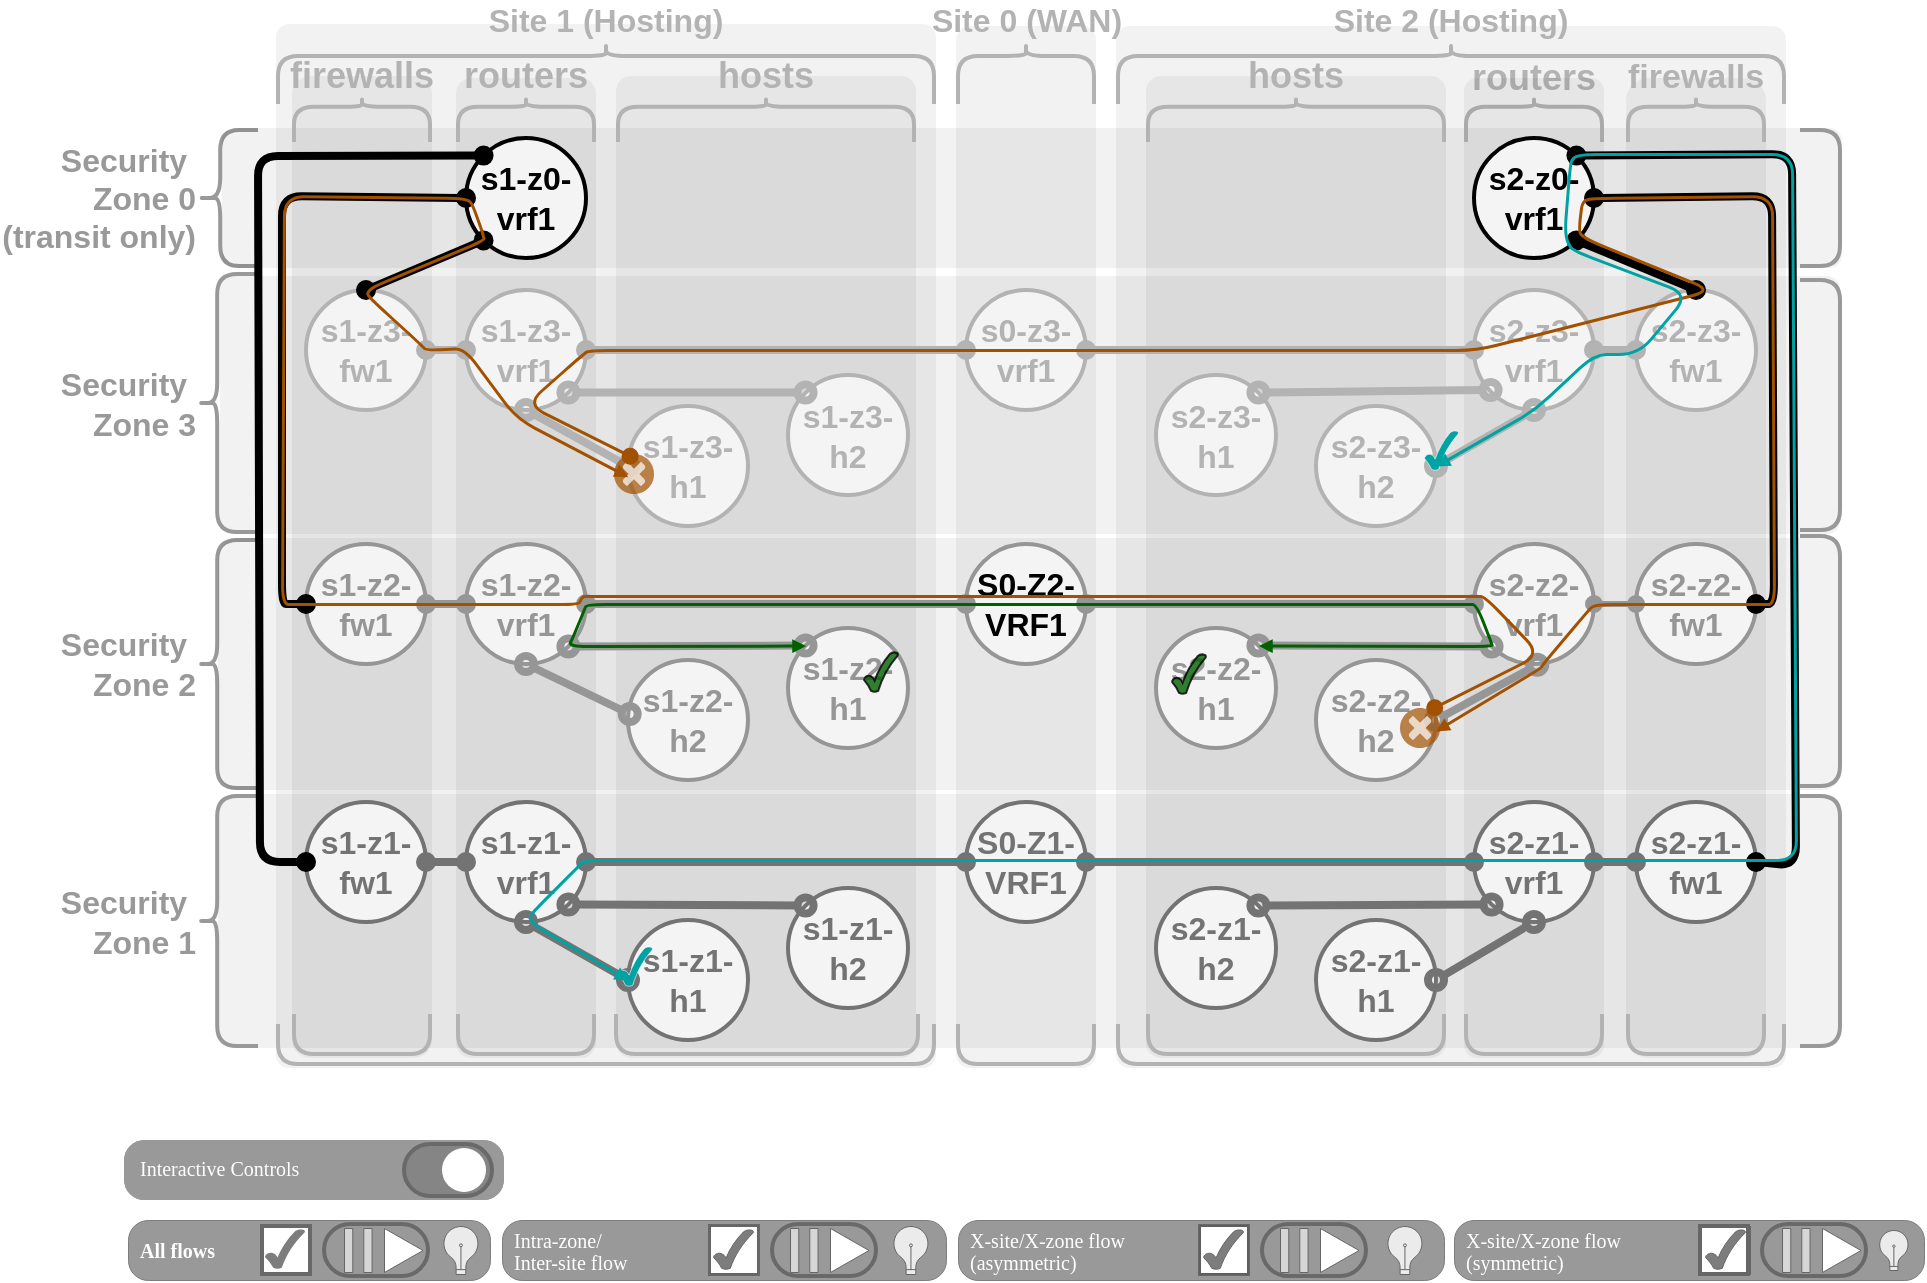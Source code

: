 <mxfile version="24.3.1" type="device">
  <diagram name="Page-1" id="6yeymBKhxuc0Mbmd6qp0">
    <mxGraphModel dx="82" dy="505" grid="1" gridSize="1" guides="1" tooltips="1" connect="1" arrows="1" fold="1" page="1" pageScale="1" pageWidth="850" pageHeight="1100" math="0" shadow="0">
      <root>
        <mxCell id="0" />
        <mxCell id="1" parent="0" />
        <object label="" tags="band band-sz band-sz1" id="dSsE4svFGT5zycd-9bUz-40">
          <mxCell style="rounded=1;whiteSpace=wrap;html=1;strokeColor=none;fillColor=#000000;arcSize=7;opacity=5;" parent="1" vertex="1">
            <mxGeometry x="1426" y="772" width="812" height="127" as="geometry" />
          </mxCell>
        </object>
        <object label="" tags="band band-sz band-sz3" id="dSsE4svFGT5zycd-9bUz-38">
          <mxCell style="rounded=1;whiteSpace=wrap;html=1;strokeColor=none;fillColor=#000000;arcSize=5;opacity=5;" parent="1" vertex="1">
            <mxGeometry x="1427" y="513" width="810" height="129" as="geometry" />
          </mxCell>
        </object>
        <object label="" tags="band site-band site-band1" id="dSsE4svFGT5zycd-9bUz-41">
          <mxCell style="rounded=1;whiteSpace=wrap;html=1;strokeColor=none;fillColor=#000000;arcSize=2;opacity=5;" parent="1" vertex="1">
            <mxGeometry x="1455" y="387" width="330" height="522" as="geometry" />
          </mxCell>
        </object>
        <object label="Security&amp;nbsp;&lt;div style=&quot;font-size: 16px;&quot;&gt;Zone 1&lt;/div&gt;" tags="band band-sz band-sz1" id="Ux4JUTr80TsCuU6cvmH0-218">
          <mxCell style="shape=curlyBracket;html=1;rounded=1;labelPosition=center;verticalLabelPosition=middle;align=right;verticalAlign=middle;rotation=0;strokeWidth=2;strokeColor=#999999;size=0.32;direction=east;fontSize=16;fontColor=#999999;fontStyle=1;horizontal=1;spacingRight=30;spacingLeft=0;" parent="1" vertex="1">
            <mxGeometry x="1416" y="773" width="30" height="125" as="geometry" />
          </mxCell>
        </object>
        <object label="Security&amp;nbsp;&lt;div style=&quot;font-size: 16px;&quot;&gt;Zone 2&lt;/div&gt;" tags="band band-sz band-sz2" id="Ux4JUTr80TsCuU6cvmH0-220">
          <mxCell style="shape=curlyBracket;html=1;rounded=1;labelPosition=center;verticalLabelPosition=middle;align=right;verticalAlign=middle;rotation=0;strokeWidth=2;strokeColor=#999999;size=0.32;direction=east;fontSize=16;fontColor=#999999;fontStyle=1;horizontal=1;spacingRight=30;spacingLeft=-65;" parent="1" vertex="1">
            <mxGeometry x="1416" y="645" width="30" height="124" as="geometry" />
          </mxCell>
        </object>
        <object label="Security&amp;nbsp;&lt;div style=&quot;font-size: 16px;&quot;&gt;Zone 0&lt;div style=&quot;font-size: 16px;&quot;&gt;(transit only)&lt;/div&gt;&lt;/div&gt;" tags="band band-sz band-sz0" id="Ux4JUTr80TsCuU6cvmH0-224">
          <mxCell style="shape=curlyBracket;html=1;rounded=1;labelPosition=center;verticalLabelPosition=middle;align=right;verticalAlign=middle;rotation=0;strokeWidth=2;strokeColor=#999999;size=0.37;direction=east;fontSize=16;fontColor=#999999;fontStyle=1;horizontal=1;spacingRight=30;spacingLeft=-65;" parent="1" vertex="1">
            <mxGeometry x="1416" y="440" width="30" height="68" as="geometry" />
          </mxCell>
        </object>
        <object label="&amp;nbsp;Security&amp;nbsp;&lt;div style=&quot;font-size: 16px;&quot;&gt;Zone 3&lt;/div&gt;" tags="band band-sz band-sz3" id="Ux4JUTr80TsCuU6cvmH0-222">
          <mxCell style="shape=curlyBracket;html=1;rounded=1;labelPosition=center;verticalLabelPosition=middle;align=right;verticalAlign=middle;rotation=0;strokeWidth=2;strokeColor=#999999;size=0.32;direction=east;fontSize=16;fontColor=#999999;fontStyle=1;horizontal=1;spacingRight=30;spacingLeft=-85;" parent="1" vertex="1">
            <mxGeometry x="1416" y="512" width="30" height="129" as="geometry" />
          </mxCell>
        </object>
        <object label="" tags="band site-band site-band2" id="dSsE4svFGT5zycd-9bUz-42">
          <mxCell style="rounded=1;whiteSpace=wrap;html=1;strokeColor=none;fillColor=#000000;arcSize=2;opacity=5;verticalAlign=middle;" parent="1" vertex="1">
            <mxGeometry x="1875" y="388" width="335" height="521" as="geometry" />
          </mxCell>
        </object>
        <object label="Site 2 (Hosting)" tags="band site-band site-band2" id="Ux4JUTr80TsCuU6cvmH0-162">
          <mxCell style="shape=curlyBracket;whiteSpace=wrap;html=1;rounded=1;labelPosition=center;verticalLabelPosition=top;align=center;verticalAlign=bottom;rotation=0;strokeWidth=2;strokeColor=#B3B3B3;size=0.2;direction=south;fontSize=16;fontColor=#B3B3B3;fontStyle=1" parent="1" vertex="1">
            <mxGeometry x="1876" y="397" width="333" height="30" as="geometry" />
          </mxCell>
        </object>
        <object label="" tags="band band-sz band-sz0" id="dSsE4svFGT5zycd-9bUz-37">
          <mxCell style="rounded=1;whiteSpace=wrap;html=1;strokeColor=none;fillColor=#000000;arcSize=9;opacity=5;" parent="1" vertex="1">
            <mxGeometry x="1428" y="439" width="810" height="70" as="geometry" />
          </mxCell>
        </object>
        <object label="&lt;p style=&quot;line-height: 100%;&quot;&gt;routers&lt;/p&gt;" tags="band band-devtype band-devtype-rtr" id="dSsE4svFGT5zycd-9bUz-25">
          <mxCell style="shape=curlyBracket;whiteSpace=wrap;html=1;rounded=1;labelPosition=center;verticalLabelPosition=top;align=center;verticalAlign=middle;rotation=0;strokeWidth=2;strokeColor=#B3B3B3;size=0.2;direction=south;fontSize=18;fontColor=#B3B3B3;fontStyle=1" parent="1" vertex="1">
            <mxGeometry x="2050" y="424" width="68" height="22" as="geometry" />
          </mxCell>
        </object>
        <object label="" tags="band band-devtype band-devtype-fw" id="dSsE4svFGT5zycd-9bUz-49">
          <mxCell style="rounded=1;whiteSpace=wrap;html=1;strokeColor=none;fillColor=#000000;arcSize=16;opacity=5;strokeWidth=4;" parent="1" vertex="1">
            <mxGeometry x="2130" y="414" width="70" height="490" as="geometry" />
          </mxCell>
        </object>
        <object label="" tags="band site-band site-band0" id="dSsE4svFGT5zycd-9bUz-43">
          <mxCell style="rounded=1;whiteSpace=wrap;html=1;strokeColor=none;fillColor=#000000;arcSize=10;opacity=5;" parent="1" vertex="1">
            <mxGeometry x="1795" y="388" width="70" height="521" as="geometry" />
          </mxCell>
        </object>
        <object label="" tags="band band-devtype band-devtype-fw" id="dSsE4svFGT5zycd-9bUz-44">
          <mxCell style="rounded=1;whiteSpace=wrap;html=1;strokeColor=none;fillColor=#000000;arcSize=13;opacity=5;strokeWidth=4;" parent="1" vertex="1">
            <mxGeometry x="1463" y="413" width="70" height="491" as="geometry" />
          </mxCell>
        </object>
        <object label="" tags="band band-devtype band-devtype-rtr" id="dSsE4svFGT5zycd-9bUz-45">
          <mxCell style="rounded=1;whiteSpace=wrap;html=1;strokeColor=none;fillColor=#000000;arcSize=11;opacity=5;strokeWidth=4;" parent="1" vertex="1">
            <mxGeometry x="1545" y="414" width="70" height="490" as="geometry" />
          </mxCell>
        </object>
        <object label="" tags="band band-devtype band-devtype-hosts" id="dSsE4svFGT5zycd-9bUz-46">
          <mxCell style="rounded=1;whiteSpace=wrap;html=1;strokeColor=none;fillColor=#000000;arcSize=5;opacity=5;strokeWidth=4;" parent="1" vertex="1">
            <mxGeometry x="1625" y="413" width="150" height="491" as="geometry" />
          </mxCell>
        </object>
        <object label="" tags="band band-devtype band-devtype-hosts" id="dSsE4svFGT5zycd-9bUz-47">
          <mxCell style="rounded=1;whiteSpace=wrap;html=1;strokeColor=none;fillColor=#000000;arcSize=5;opacity=5;strokeWidth=4;" parent="1" vertex="1">
            <mxGeometry x="1890" y="413" width="150" height="491" as="geometry" />
          </mxCell>
        </object>
        <object label="" tags="band band-devtype band-devtype-rtr" id="dSsE4svFGT5zycd-9bUz-48">
          <mxCell style="rounded=1;whiteSpace=wrap;html=1;strokeColor=none;fillColor=#000000;arcSize=9;opacity=5;strokeWidth=4;" parent="1" vertex="1">
            <mxGeometry x="2049" y="414" width="70" height="490" as="geometry" />
          </mxCell>
        </object>
        <object label="" tags="band band-sz band-sz2" id="dSsE4svFGT5zycd-9bUz-39">
          <mxCell style="rounded=1;whiteSpace=wrap;html=1;strokeColor=none;fillColor=#000000;arcSize=8;opacity=5;" parent="1" vertex="1">
            <mxGeometry x="1426" y="644" width="812" height="126" as="geometry" />
          </mxCell>
        </object>
        <mxCell id="Ux4JUTr80TsCuU6cvmH0-153" value="s2-z2-h1" style="ellipse;whiteSpace=wrap;html=1;aspect=fixed;strokeWidth=2;strokeColor=#969696;fontSize=16;fontStyle=1;fillColor=#F4F4F4;fontColor=#969696;" parent="1" vertex="1">
          <mxGeometry x="1895" y="689" width="60" height="60" as="geometry" />
        </mxCell>
        <mxCell id="Ux4JUTr80TsCuU6cvmH0-154" value="s2-z1-h1" style="ellipse;whiteSpace=wrap;html=1;aspect=fixed;strokeWidth=2;strokeColor=#737373;fontSize=16;fontStyle=1;fillColor=#F4F4F4;fontColor=#737373;" parent="1" vertex="1">
          <mxGeometry x="1975" y="835" width="60" height="60" as="geometry" />
        </mxCell>
        <mxCell id="Ux4JUTr80TsCuU6cvmH0-155" value="s2-z2-vrf1" style="ellipse;whiteSpace=wrap;html=1;aspect=fixed;strokeWidth=2;strokeColor=#969696;fontSize=16;fontStyle=1;fillColor=#F4F4F4;fontColor=#969696;" parent="1" vertex="1">
          <mxGeometry x="2054" y="647" width="60" height="60" as="geometry" />
        </mxCell>
        <mxCell id="Ux4JUTr80TsCuU6cvmH0-156" value="s2-z1-vrf1" style="ellipse;whiteSpace=wrap;html=1;aspect=fixed;strokeWidth=2;strokeColor=#737373;fontSize=16;fontStyle=1;fillColor=#F4F4F4;fontColor=#737373;" parent="1" vertex="1">
          <mxGeometry x="2054" y="776" width="60" height="60" as="geometry" />
        </mxCell>
        <mxCell id="Ux4JUTr80TsCuU6cvmH0-157" value="s2-z2-fw1" style="ellipse;whiteSpace=wrap;html=1;aspect=fixed;strokeWidth=2;strokeColor=#969696;fontSize=16;fontStyle=1;fillColor=#F4F4F4;fontColor=#969696;" parent="1" vertex="1">
          <mxGeometry x="2135" y="647" width="60" height="60" as="geometry" />
        </mxCell>
        <mxCell id="Ux4JUTr80TsCuU6cvmH0-158" value="s2-z1-fw1" style="ellipse;whiteSpace=wrap;html=1;aspect=fixed;strokeWidth=2;strokeColor=#737373;fontSize=16;fontStyle=1;fillColor=#F4F4F4;fontColor=#737373;" parent="1" vertex="1">
          <mxGeometry x="2135" y="776" width="60" height="60" as="geometry" />
        </mxCell>
        <mxCell id="Ux4JUTr80TsCuU6cvmH0-159" value="s2-z2-h2" style="ellipse;whiteSpace=wrap;html=1;aspect=fixed;strokeWidth=2;strokeColor=#969696;fontSize=16;fontStyle=1;fillColor=#F4F4F4;fontColor=#969696;" parent="1" vertex="1">
          <mxGeometry x="1975" y="705" width="60" height="60" as="geometry" />
        </mxCell>
        <mxCell id="Ux4JUTr80TsCuU6cvmH0-160" value="s2-z1-h2" style="ellipse;whiteSpace=wrap;html=1;aspect=fixed;strokeWidth=2;strokeColor=#737373;fontSize=16;fontStyle=1;fillColor=#F4F4F4;fontColor=#737373;" parent="1" vertex="1">
          <mxGeometry x="1895" y="819" width="60" height="60" as="geometry" />
        </mxCell>
        <mxCell id="Ux4JUTr80TsCuU6cvmH0-161" value="s2-z0-vrf1" style="ellipse;whiteSpace=wrap;html=1;aspect=fixed;strokeWidth=2;strokeColor=#000000;fontSize=16;fontStyle=1;fillColor=#F4F4F4;fillStyle=solid;" parent="1" vertex="1">
          <mxGeometry x="2054" y="444" width="60" height="60" as="geometry" />
        </mxCell>
        <object label="" tags="band site-band site-band2" id="Ux4JUTr80TsCuU6cvmH0-163">
          <mxCell style="shape=curlyBracket;whiteSpace=wrap;html=1;rounded=1;labelPosition=left;verticalLabelPosition=middle;align=right;verticalAlign=middle;rotation=0;strokeWidth=2;strokeColor=#B3B3B3;direction=north;size=0;fontSize=18;fontStyle=1" parent="1" vertex="1">
            <mxGeometry x="1876" y="887" width="333" height="20" as="geometry" />
          </mxCell>
        </object>
        <mxCell id="Ux4JUTr80TsCuU6cvmH0-164" value="" style="endArrow=oval;startArrow=oval;html=1;strokeWidth=3;strokeColor=#969696;startFill=1;endFill=1;fontSize=18;fontStyle=1" parent="1" source="Ux4JUTr80TsCuU6cvmH0-155" target="Ux4JUTr80TsCuU6cvmH0-157" edge="1">
          <mxGeometry width="50" height="50" relative="1" as="geometry">
            <mxPoint x="694.5" y="729" as="sourcePoint" />
            <mxPoint x="694.5" y="649" as="targetPoint" />
          </mxGeometry>
        </mxCell>
        <mxCell id="Ux4JUTr80TsCuU6cvmH0-166" value="" style="endArrow=oval;startArrow=oval;html=1;strokeWidth=4;strokeColor=#969696;startFill=0;endFill=0;fontSize=18;fontStyle=1;endSize=8;startSize=8;exitX=1;exitY=0;exitDx=0;exitDy=0;entryX=0;entryY=1;entryDx=0;entryDy=0;" parent="1" source="Ux4JUTr80TsCuU6cvmH0-153" target="Ux4JUTr80TsCuU6cvmH0-155" edge="1">
          <mxGeometry width="50" height="50" relative="1" as="geometry">
            <mxPoint x="620.228" y="1050.372" as="sourcePoint" />
            <mxPoint x="669.072" y="991.877" as="targetPoint" />
          </mxGeometry>
        </mxCell>
        <mxCell id="Ux4JUTr80TsCuU6cvmH0-167" value="" style="endArrow=oval;startArrow=oval;html=1;strokeWidth=4;strokeColor=#737373;startFill=1;endFill=1;fontSize=18;fontStyle=1" parent="1" source="Ux4JUTr80TsCuU6cvmH0-156" target="Ux4JUTr80TsCuU6cvmH0-158" edge="1">
          <mxGeometry width="50" height="50" relative="1" as="geometry">
            <mxPoint x="1398.5" y="690" as="sourcePoint" />
            <mxPoint x="1398.5" y="610" as="targetPoint" />
          </mxGeometry>
        </mxCell>
        <mxCell id="Ux4JUTr80TsCuU6cvmH0-168" value="" style="endArrow=oval;startArrow=oval;html=1;strokeWidth=4;strokeColor=#737373;startFill=0;endFill=0;fontSize=18;fontStyle=1;endSize=8;startSize=8;exitX=1;exitY=0.5;exitDx=0;exitDy=0;entryX=0.5;entryY=1;entryDx=0;entryDy=0;" parent="1" source="Ux4JUTr80TsCuU6cvmH0-154" target="Ux4JUTr80TsCuU6cvmH0-156" edge="1">
          <mxGeometry width="50" height="50" relative="1" as="geometry">
            <mxPoint x="1473.535" y="796.573" as="sourcePoint" />
            <mxPoint x="1424.107" y="737.729" as="targetPoint" />
          </mxGeometry>
        </mxCell>
        <mxCell id="Ux4JUTr80TsCuU6cvmH0-169" value="" style="endArrow=oval;startArrow=oval;html=1;strokeWidth=4;strokeColor=#737373;startFill=0;endFill=0;fontSize=18;fontStyle=1;endSize=8;startSize=8;exitX=1;exitY=0;exitDx=0;exitDy=0;entryX=0;entryY=1;entryDx=0;entryDy=0;" parent="1" source="Ux4JUTr80TsCuU6cvmH0-160" target="Ux4JUTr80TsCuU6cvmH0-156" edge="1">
          <mxGeometry width="50" height="50" relative="1" as="geometry">
            <mxPoint x="1324.228" y="796.372" as="sourcePoint" />
            <mxPoint x="1373.072" y="737.877" as="targetPoint" />
          </mxGeometry>
        </mxCell>
        <mxCell id="Ux4JUTr80TsCuU6cvmH0-174" value="S0-Z2-VRF1" style="ellipse;whiteSpace=wrap;html=1;aspect=fixed;strokeWidth=2;strokeColor=#969696;fontSize=16;fontStyle=1;fillColor=#F4F4F4;" parent="1" vertex="1">
          <mxGeometry x="1800" y="647" width="60" height="60" as="geometry" />
        </mxCell>
        <mxCell id="Ux4JUTr80TsCuU6cvmH0-175" value="S0-Z1-VRF1" style="ellipse;whiteSpace=wrap;html=1;aspect=fixed;strokeWidth=2;strokeColor=#737373;fontSize=16;fontStyle=1;fillColor=#F4F4F4;fontColor=#737373;" parent="1" vertex="1">
          <mxGeometry x="1800" y="776" width="60" height="60" as="geometry" />
        </mxCell>
        <mxCell id="Ux4JUTr80TsCuU6cvmH0-185" value="s0-z3-vrf1" style="ellipse;whiteSpace=wrap;html=1;aspect=fixed;strokeWidth=2;strokeColor=#B3B3B3;fontSize=16;fontStyle=1;fillColor=#F4F4F4;fillStyle=solid;fontColor=#B3B3B3;" parent="1" vertex="1">
          <mxGeometry x="1800" y="520" width="60" height="60" as="geometry" />
        </mxCell>
        <mxCell id="Ux4JUTr80TsCuU6cvmH0-186" value="s1-z2-h2" style="ellipse;whiteSpace=wrap;html=1;aspect=fixed;strokeWidth=2;strokeColor=#969696;fontSize=16;fontStyle=1;fillColor=#F4F4F4;fontColor=#969696;" parent="1" vertex="1">
          <mxGeometry x="1631" y="705" width="60" height="60" as="geometry" />
        </mxCell>
        <mxCell id="Ux4JUTr80TsCuU6cvmH0-187" value="s1-z1-h2" style="ellipse;whiteSpace=wrap;html=1;aspect=fixed;strokeWidth=2;strokeColor=#737373;fontSize=16;fontStyle=1;fillColor=#F4F4F4;fontColor=#737373;" parent="1" vertex="1">
          <mxGeometry x="1711" y="819" width="60" height="60" as="geometry" />
        </mxCell>
        <mxCell id="Ux4JUTr80TsCuU6cvmH0-188" value="s1-z2-vrf1" style="ellipse;whiteSpace=wrap;html=1;aspect=fixed;strokeWidth=2;strokeColor=#969696;fontSize=16;fontStyle=1;fillColor=#F4F4F4;fontColor=#969696;" parent="1" vertex="1">
          <mxGeometry x="1550" y="647" width="60" height="60" as="geometry" />
        </mxCell>
        <mxCell id="Ux4JUTr80TsCuU6cvmH0-189" value="s1-z1-vrf1" style="ellipse;whiteSpace=wrap;html=1;aspect=fixed;strokeWidth=2;strokeColor=#737373;fontSize=16;fontStyle=1;fillColor=#F4F4F4;fontColor=#737373;" parent="1" vertex="1">
          <mxGeometry x="1550" y="776" width="60" height="60" as="geometry" />
        </mxCell>
        <mxCell id="Ux4JUTr80TsCuU6cvmH0-190" value="s1-z2-fw1" style="ellipse;whiteSpace=wrap;html=1;aspect=fixed;strokeWidth=2;strokeColor=#969696;fontSize=16;fontStyle=1;fillColor=#F4F4F4;fontColor=#969696;" parent="1" vertex="1">
          <mxGeometry x="1470" y="647" width="60" height="60" as="geometry" />
        </mxCell>
        <mxCell id="Ux4JUTr80TsCuU6cvmH0-191" value="s1-z1-fw1" style="ellipse;whiteSpace=wrap;html=1;aspect=fixed;strokeWidth=2;strokeColor=#737373;fontSize=16;fontStyle=1;shadow=0;perimeterSpacing=0;fillColor=#F4F4F4;fontColor=#737373;" parent="1" vertex="1">
          <mxGeometry x="1470" y="776" width="60" height="60" as="geometry" />
        </mxCell>
        <mxCell id="Ux4JUTr80TsCuU6cvmH0-192" value="s1-z2-h1" style="ellipse;whiteSpace=wrap;html=1;aspect=fixed;strokeWidth=2;strokeColor=#969696;fontSize=16;fontStyle=1;fillColor=#F4F4F4;fontColor=#969696;" parent="1" vertex="1">
          <mxGeometry x="1711" y="689" width="60" height="60" as="geometry" />
        </mxCell>
        <mxCell id="Ux4JUTr80TsCuU6cvmH0-193" value="s1-z1-h1" style="ellipse;whiteSpace=wrap;html=1;aspect=fixed;strokeWidth=2;strokeColor=#737373;fontSize=16;fontStyle=1;fillColor=#F4F4F4;fontColor=#737373;" parent="1" vertex="1">
          <mxGeometry x="1631" y="835" width="60" height="60" as="geometry" />
        </mxCell>
        <mxCell id="Ux4JUTr80TsCuU6cvmH0-194" value="s1-z0-vrf1" style="ellipse;whiteSpace=wrap;html=1;aspect=fixed;strokeWidth=2;strokeColor=#000000;fontSize=16;fontStyle=1;fillColor=#F4F4F4;fillStyle=solid;" parent="1" vertex="1">
          <mxGeometry x="1550" y="444" width="60" height="60" as="geometry" />
        </mxCell>
        <object label="Site 1 (Hosting)" tags="band site-band site-band1" id="Ux4JUTr80TsCuU6cvmH0-195">
          <mxCell style="shape=curlyBracket;whiteSpace=wrap;html=1;rounded=1;labelPosition=center;verticalLabelPosition=top;align=center;verticalAlign=bottom;rotation=0;strokeWidth=2;strokeColor=#B3B3B3;size=0.2;direction=south;fontSize=16;fontColor=#B3B3B3;fontStyle=1" parent="1" vertex="1">
            <mxGeometry x="1456" y="397" width="328" height="30" as="geometry" />
          </mxCell>
        </object>
        <object label="" tags="band site-band site-band1" id="Ux4JUTr80TsCuU6cvmH0-196">
          <mxCell style="shape=curlyBracket;whiteSpace=wrap;html=1;rounded=1;labelPosition=left;verticalLabelPosition=middle;align=right;verticalAlign=middle;rotation=0;strokeWidth=2;strokeColor=#B3B3B3;direction=north;size=0;fontSize=18;fontStyle=1" parent="1" vertex="1">
            <mxGeometry x="1456" y="887" width="328" height="20" as="geometry" />
          </mxCell>
        </object>
        <mxCell id="Ux4JUTr80TsCuU6cvmH0-197" value="" style="endArrow=oval;startArrow=oval;html=1;strokeWidth=4;strokeColor=#969696;startFill=1;endFill=1;fontSize=18;fontStyle=1;exitX=0;exitY=0.5;exitDx=0;exitDy=0;" parent="1" source="Ux4JUTr80TsCuU6cvmH0-188" target="Ux4JUTr80TsCuU6cvmH0-190" edge="1">
          <mxGeometry width="50" height="50" relative="1" as="geometry">
            <mxPoint x="1845" y="708" as="sourcePoint" />
            <mxPoint x="518.5" y="677" as="targetPoint" />
          </mxGeometry>
        </mxCell>
        <mxCell id="Ux4JUTr80TsCuU6cvmH0-198" value="" style="endArrow=oval;startArrow=oval;html=1;strokeWidth=4;strokeColor=#969696;startFill=0;endFill=0;fontSize=18;fontStyle=1;endSize=8;startSize=8;exitX=0;exitY=0;exitDx=0;exitDy=0;entryX=1;entryY=1;entryDx=0;entryDy=0;" parent="1" source="Ux4JUTr80TsCuU6cvmH0-192" target="Ux4JUTr80TsCuU6cvmH0-188" edge="1">
          <mxGeometry width="50" height="50" relative="1" as="geometry">
            <mxPoint x="553.535" y="1078.573" as="sourcePoint" />
            <mxPoint x="504.107" y="1019.729" as="targetPoint" />
          </mxGeometry>
        </mxCell>
        <mxCell id="Ux4JUTr80TsCuU6cvmH0-199" value="" style="endArrow=oval;startArrow=oval;html=1;strokeWidth=4;strokeColor=#969696;startFill=0;endFill=0;fontSize=18;fontStyle=1;endSize=8;startSize=8;entryX=0.5;entryY=1;entryDx=0;entryDy=0;exitX=0.014;exitY=0.45;exitDx=0;exitDy=0;exitPerimeter=0;" parent="1" source="Ux4JUTr80TsCuU6cvmH0-186" target="Ux4JUTr80TsCuU6cvmH0-188" edge="1">
          <mxGeometry width="50" height="50" relative="1" as="geometry">
            <mxPoint x="404.228" y="1078.372" as="sourcePoint" />
            <mxPoint x="453.072" y="1019.877" as="targetPoint" />
          </mxGeometry>
        </mxCell>
        <mxCell id="Ux4JUTr80TsCuU6cvmH0-200" value="" style="endArrow=oval;startArrow=oval;html=1;strokeWidth=4;strokeColor=#737373;startFill=1;endFill=1;fontSize=18;fontStyle=1" parent="1" source="Ux4JUTr80TsCuU6cvmH0-189" target="Ux4JUTr80TsCuU6cvmH0-191" edge="1">
          <mxGeometry width="50" height="50" relative="1" as="geometry">
            <mxPoint x="1333.5" y="699" as="sourcePoint" />
            <mxPoint x="1333.5" y="619" as="targetPoint" />
          </mxGeometry>
        </mxCell>
        <mxCell id="Ux4JUTr80TsCuU6cvmH0-201" value="" style="endArrow=oval;startArrow=oval;html=1;strokeWidth=4;strokeColor=#737373;startFill=0;endFill=0;fontSize=18;fontStyle=1;endSize=8;startSize=8;exitX=0;exitY=0;exitDx=0;exitDy=0;entryX=1;entryY=1;entryDx=0;entryDy=0;" parent="1" source="Ux4JUTr80TsCuU6cvmH0-187" target="Ux4JUTr80TsCuU6cvmH0-189" edge="1">
          <mxGeometry width="50" height="50" relative="1" as="geometry">
            <mxPoint x="1368.535" y="805.573" as="sourcePoint" />
            <mxPoint x="1319.107" y="746.729" as="targetPoint" />
          </mxGeometry>
        </mxCell>
        <mxCell id="Ux4JUTr80TsCuU6cvmH0-202" value="" style="endArrow=oval;startArrow=oval;html=1;strokeWidth=4;strokeColor=#737373;startFill=0;endFill=0;fontSize=18;fontStyle=1;endSize=8;startSize=8;entryX=0.5;entryY=1;entryDx=0;entryDy=0;exitX=0;exitY=0.5;exitDx=0;exitDy=0;" parent="1" source="Ux4JUTr80TsCuU6cvmH0-193" target="Ux4JUTr80TsCuU6cvmH0-189" edge="1">
          <mxGeometry width="50" height="50" relative="1" as="geometry">
            <mxPoint x="1219.228" y="805.372" as="sourcePoint" />
            <mxPoint x="1268.072" y="746.877" as="targetPoint" />
          </mxGeometry>
        </mxCell>
        <mxCell id="Ux4JUTr80TsCuU6cvmH0-203" value="" style="endArrow=oval;startArrow=oval;html=1;strokeColor=#000000;strokeWidth=4;startFill=1;endFill=1;fontSize=18;fontStyle=1;exitX=0;exitY=0;exitDx=0;exitDy=0;entryX=0;entryY=0.5;entryDx=0;entryDy=0;rounded=1;" parent="1" source="Ux4JUTr80TsCuU6cvmH0-194" target="Ux4JUTr80TsCuU6cvmH0-191" edge="1">
          <mxGeometry width="50" height="50" relative="1" as="geometry">
            <mxPoint x="1643.5" y="91" as="sourcePoint" />
            <mxPoint x="1036" y="91" as="targetPoint" />
            <Array as="points">
              <mxPoint x="1446" y="453" />
              <mxPoint x="1447" y="806" />
            </Array>
          </mxGeometry>
        </mxCell>
        <mxCell id="Ux4JUTr80TsCuU6cvmH0-204" value="" style="endArrow=oval;startArrow=oval;html=1;strokeColor=#000000;strokeWidth=4;startFill=1;endFill=1;fontSize=18;fontStyle=1;exitX=0;exitY=0.5;exitDx=0;exitDy=0;entryX=0;entryY=0.5;entryDx=0;entryDy=0;rounded=1;" parent="1" source="Ux4JUTr80TsCuU6cvmH0-194" target="Ux4JUTr80TsCuU6cvmH0-190" edge="1">
          <mxGeometry width="50" height="50" relative="1" as="geometry">
            <mxPoint x="1650.343" y="155.374" as="sourcePoint" />
            <mxPoint x="1537.715" y="230.711" as="targetPoint" />
            <Array as="points">
              <mxPoint x="1458" y="473" />
              <mxPoint x="1458" y="677" />
              <mxPoint x="1462" y="677" />
            </Array>
          </mxGeometry>
        </mxCell>
        <mxCell id="Ux4JUTr80TsCuU6cvmH0-205" value="" style="endArrow=oval;startArrow=oval;html=1;strokeWidth=4;strokeColor=#737373;startFill=1;endFill=1;fontSize=18;fontStyle=1;entryX=1;entryY=0.5;entryDx=0;entryDy=0;exitX=0;exitY=0.5;exitDx=0;exitDy=0;" parent="1" source="Ux4JUTr80TsCuU6cvmH0-175" target="Ux4JUTr80TsCuU6cvmH0-189" edge="1">
          <mxGeometry width="50" height="50" relative="1" as="geometry">
            <mxPoint x="1277.0" y="581" as="sourcePoint" />
            <mxPoint x="1022.75" y="180" as="targetPoint" />
          </mxGeometry>
        </mxCell>
        <mxCell id="Ux4JUTr80TsCuU6cvmH0-206" value="" style="endArrow=oval;startArrow=oval;html=1;strokeWidth=4;strokeColor=#969696;startFill=1;endFill=1;fontSize=18;fontStyle=1;edgeStyle=orthogonalEdgeStyle;exitX=0;exitY=0.5;exitDx=0;exitDy=0;entryX=1;entryY=0.5;entryDx=0;entryDy=0;" parent="1" source="Ux4JUTr80TsCuU6cvmH0-174" target="Ux4JUTr80TsCuU6cvmH0-188" edge="1">
          <mxGeometry width="50" height="50" relative="1" as="geometry">
            <mxPoint x="1189" y="827" as="sourcePoint" />
            <mxPoint x="1348.5" y="761" as="targetPoint" />
          </mxGeometry>
        </mxCell>
        <mxCell id="Ux4JUTr80TsCuU6cvmH0-207" value="s1-z3-h1" style="ellipse;whiteSpace=wrap;html=1;aspect=fixed;strokeWidth=2;strokeColor=#B3B3B3;fontSize=16;fontStyle=1;fillColor=#F4F4F4;fontColor=#B3B3B3;" parent="1" vertex="1">
          <mxGeometry x="1631" y="578" width="60" height="60" as="geometry" />
        </mxCell>
        <mxCell id="Ux4JUTr80TsCuU6cvmH0-208" value="s1-z3-vrf1" style="ellipse;whiteSpace=wrap;html=1;aspect=fixed;strokeWidth=2;strokeColor=#B3B3B3;fontSize=16;fontStyle=1;fillColor=#F4F4F4;fontColor=#B3B3B3;" parent="1" vertex="1">
          <mxGeometry x="1550" y="520" width="60" height="60" as="geometry" />
        </mxCell>
        <mxCell id="Ux4JUTr80TsCuU6cvmH0-209" value="s1-z3-fw1" style="ellipse;whiteSpace=wrap;html=1;aspect=fixed;strokeWidth=2;strokeColor=#B3B3B3;fontSize=16;fontStyle=1;fillColor=#F4F4F4;fontColor=#B3B3B3;" parent="1" vertex="1">
          <mxGeometry x="1470" y="520" width="60" height="60" as="geometry" />
        </mxCell>
        <mxCell id="Ux4JUTr80TsCuU6cvmH0-210" value="s1-z3-h2" style="ellipse;whiteSpace=wrap;html=1;aspect=fixed;strokeWidth=2;strokeColor=#B3B3B3;fontSize=16;fontStyle=1;fillColor=#F4F4F4;fontColor=#B3B3B3;" parent="1" vertex="1">
          <mxGeometry x="1711" y="562.5" width="60" height="60" as="geometry" />
        </mxCell>
        <mxCell id="Ux4JUTr80TsCuU6cvmH0-211" value="" style="endArrow=oval;startArrow=oval;html=1;strokeWidth=4;strokeColor=#B3B3B3;startFill=1;endFill=1;fontSize=18;fontStyle=1" parent="1" source="Ux4JUTr80TsCuU6cvmH0-208" target="Ux4JUTr80TsCuU6cvmH0-209" edge="1">
          <mxGeometry width="50" height="50" relative="1" as="geometry">
            <mxPoint x="119.5" y="630" as="sourcePoint" />
            <mxPoint x="119.5" y="550" as="targetPoint" />
          </mxGeometry>
        </mxCell>
        <mxCell id="Ux4JUTr80TsCuU6cvmH0-212" value="" style="endArrow=oval;startArrow=oval;html=1;strokeWidth=4;strokeColor=#B3B3B3;startFill=0;endFill=0;fontSize=18;fontStyle=1;endSize=8;startSize=8;exitX=0;exitY=0;exitDx=0;exitDy=0;entryX=1;entryY=1;entryDx=0;entryDy=0;" parent="1" source="Ux4JUTr80TsCuU6cvmH0-210" target="Ux4JUTr80TsCuU6cvmH0-208" edge="1">
          <mxGeometry width="50" height="50" relative="1" as="geometry">
            <mxPoint x="154.535" y="837.573" as="sourcePoint" />
            <mxPoint x="105.107" y="778.729" as="targetPoint" />
          </mxGeometry>
        </mxCell>
        <mxCell id="Ux4JUTr80TsCuU6cvmH0-213" value="" style="endArrow=oval;startArrow=oval;html=1;strokeWidth=4;strokeColor=#B3B3B3;startFill=0;endFill=0;fontSize=18;fontStyle=1;endSize=8;startSize=8;exitX=0;exitY=0.5;exitDx=0;exitDy=0;entryX=0.5;entryY=1;entryDx=0;entryDy=0;" parent="1" source="Ux4JUTr80TsCuU6cvmH0-207" target="Ux4JUTr80TsCuU6cvmH0-208" edge="1">
          <mxGeometry width="50" height="50" relative="1" as="geometry">
            <mxPoint x="5.228" y="837.372" as="sourcePoint" />
            <mxPoint x="54.072" y="778.877" as="targetPoint" />
          </mxGeometry>
        </mxCell>
        <mxCell id="Ux4JUTr80TsCuU6cvmH0-214" value="" style="endArrow=oval;startArrow=oval;html=1;strokeColor=#000000;strokeWidth=4;startFill=1;endFill=1;fontSize=18;fontStyle=1;entryX=0.5;entryY=0;entryDx=0;entryDy=0;exitX=0;exitY=1;exitDx=0;exitDy=0;rounded=1;" parent="1" source="Ux4JUTr80TsCuU6cvmH0-194" target="Ux4JUTr80TsCuU6cvmH0-209" edge="1">
          <mxGeometry width="50" height="50" relative="1" as="geometry">
            <mxPoint x="1704" y="225" as="sourcePoint" />
            <mxPoint x="1704" y="354" as="targetPoint" />
          </mxGeometry>
        </mxCell>
        <mxCell id="Ux4JUTr80TsCuU6cvmH0-215" value="" style="endArrow=oval;startArrow=oval;html=1;strokeWidth=4;strokeColor=#B3B3B3;startFill=1;endFill=1;fontSize=18;fontStyle=1;entryX=1;entryY=0.5;entryDx=0;entryDy=0;edgeStyle=orthogonalEdgeStyle;exitX=0;exitY=0.5;exitDx=0;exitDy=0;" parent="1" source="Ux4JUTr80TsCuU6cvmH0-185" target="Ux4JUTr80TsCuU6cvmH0-208" edge="1">
          <mxGeometry width="50" height="50" relative="1" as="geometry">
            <mxPoint x="1109" y="979" as="sourcePoint" />
            <mxPoint x="1759.001" y="549.341" as="targetPoint" />
          </mxGeometry>
        </mxCell>
        <object label="" tags="band site-band site-band0" id="Ux4JUTr80TsCuU6cvmH0-216">
          <mxCell style="shape=curlyBracket;whiteSpace=wrap;html=1;rounded=1;labelPosition=left;verticalLabelPosition=middle;align=right;verticalAlign=middle;rotation=0;strokeWidth=2;strokeColor=#B3B3B3;direction=north;size=0;fontSize=18;fontStyle=1" parent="1" vertex="1">
            <mxGeometry x="1796" y="887" width="68" height="20" as="geometry" />
          </mxCell>
        </object>
        <object label="Site 0 (WAN)" tags="band site-band site-band0" id="Ux4JUTr80TsCuU6cvmH0-217">
          <mxCell style="shape=curlyBracket;html=1;rounded=1;labelPosition=center;verticalLabelPosition=top;align=center;verticalAlign=bottom;rotation=0;strokeWidth=2;strokeColor=#B3B3B3;size=0.2;direction=south;fontSize=16;fontColor=#B3B3B3;fontStyle=1" parent="1" vertex="1">
            <mxGeometry x="1796" y="397" width="68" height="30" as="geometry" />
          </mxCell>
        </object>
        <object label="" tags="band band-sz band-sz1" id="Ux4JUTr80TsCuU6cvmH0-219">
          <mxCell style="shape=curlyBracket;whiteSpace=wrap;html=1;rounded=1;labelPosition=left;verticalLabelPosition=middle;align=right;verticalAlign=middle;rotation=0;strokeWidth=2;strokeColor=#999999;direction=west;size=0;fontSize=18;fontStyle=1" parent="1" vertex="1">
            <mxGeometry x="2217" y="773" width="20" height="125" as="geometry" />
          </mxCell>
        </object>
        <object label="" tags="band band-sz band-sz2" id="Ux4JUTr80TsCuU6cvmH0-221">
          <mxCell style="shape=curlyBracket;whiteSpace=wrap;html=1;rounded=1;labelPosition=left;verticalLabelPosition=middle;align=right;verticalAlign=middle;rotation=0;strokeWidth=2;strokeColor=#999999;direction=west;size=0;fontSize=18;fontStyle=1" parent="1" vertex="1">
            <mxGeometry x="2217" y="643" width="20" height="125" as="geometry" />
          </mxCell>
        </object>
        <object label="" tags="band band-sz band-sz3" id="Ux4JUTr80TsCuU6cvmH0-223">
          <mxCell style="shape=curlyBracket;whiteSpace=wrap;html=1;rounded=1;labelPosition=left;verticalLabelPosition=middle;align=right;verticalAlign=middle;rotation=0;strokeWidth=2;strokeColor=#999999;direction=west;size=0;fontSize=18;fontStyle=1" parent="1" vertex="1">
            <mxGeometry x="2217" y="515" width="20" height="125" as="geometry" />
          </mxCell>
        </object>
        <object label="" tags="band band-sz band-sz0" id="Ux4JUTr80TsCuU6cvmH0-225">
          <mxCell style="shape=curlyBracket;whiteSpace=wrap;html=1;rounded=1;labelPosition=left;verticalLabelPosition=middle;align=right;verticalAlign=middle;rotation=0;strokeWidth=2;strokeColor=#999999;direction=west;size=0;fontSize=18;fontStyle=1;fontColor=#666666;" parent="1" vertex="1">
            <mxGeometry x="2217" y="440" width="20" height="68" as="geometry" />
          </mxCell>
        </object>
        <mxCell id="dSsE4svFGT5zycd-9bUz-5" value="s2-z3-h1" style="ellipse;whiteSpace=wrap;html=1;aspect=fixed;strokeWidth=2;strokeColor=#B3B3B3;fontSize=16;fontStyle=1;fillColor=#F4F4F4;fillStyle=solid;fontColor=#B3B3B3;" parent="1" vertex="1">
          <mxGeometry x="1895" y="562.5" width="60" height="60" as="geometry" />
        </mxCell>
        <mxCell id="dSsE4svFGT5zycd-9bUz-6" value="s2-z3-vrf1" style="ellipse;whiteSpace=wrap;html=1;aspect=fixed;strokeWidth=2;strokeColor=#B3B3B3;fontSize=16;fontStyle=1;fillColor=#F4F4F4;fillStyle=solid;fontColor=#B3B3B3;" parent="1" vertex="1">
          <mxGeometry x="2054" y="520" width="60" height="60" as="geometry" />
        </mxCell>
        <mxCell id="dSsE4svFGT5zycd-9bUz-7" value="s2-z3-fw1" style="ellipse;whiteSpace=wrap;html=1;aspect=fixed;strokeWidth=2;strokeColor=#B3B3B3;fontSize=16;fontStyle=1;fillColor=#F4F4F4;fillStyle=solid;fontColor=#B3B3B3;" parent="1" vertex="1">
          <mxGeometry x="2135" y="520" width="60" height="60" as="geometry" />
        </mxCell>
        <mxCell id="dSsE4svFGT5zycd-9bUz-8" value="s2-z3-h2" style="ellipse;whiteSpace=wrap;html=1;aspect=fixed;strokeWidth=2;strokeColor=#B3B3B3;fontSize=16;fontStyle=1;fillColor=#F4F4F4;fillStyle=solid;fontColor=#B3B3B3;" parent="1" vertex="1">
          <mxGeometry x="1975" y="578" width="60" height="60" as="geometry" />
        </mxCell>
        <mxCell id="dSsE4svFGT5zycd-9bUz-9" value="" style="endArrow=oval;startArrow=oval;html=1;strokeWidth=4;strokeColor=#B3B3B3;startFill=1;endFill=1;fontSize=18;fontStyle=1" parent="1" source="dSsE4svFGT5zycd-9bUz-6" target="dSsE4svFGT5zycd-9bUz-7" edge="1">
          <mxGeometry width="50" height="50" relative="1" as="geometry">
            <mxPoint x="393.5" y="630" as="sourcePoint" />
            <mxPoint x="393.5" y="550" as="targetPoint" />
          </mxGeometry>
        </mxCell>
        <mxCell id="dSsE4svFGT5zycd-9bUz-10" value="" style="endArrow=oval;startArrow=oval;html=1;strokeWidth=4;strokeColor=#B3B3B3;startFill=0;endFill=0;fontSize=18;fontStyle=1;endSize=8;startSize=8;exitX=1;exitY=0.5;exitDx=0;exitDy=0;entryX=0.5;entryY=1;entryDx=0;entryDy=0;" parent="1" source="dSsE4svFGT5zycd-9bUz-8" target="dSsE4svFGT5zycd-9bUz-6" edge="1">
          <mxGeometry width="50" height="50" relative="1" as="geometry">
            <mxPoint x="468.535" y="837.573" as="sourcePoint" />
            <mxPoint x="419.107" y="778.729" as="targetPoint" />
          </mxGeometry>
        </mxCell>
        <mxCell id="dSsE4svFGT5zycd-9bUz-11" value="" style="endArrow=oval;startArrow=oval;html=1;strokeWidth=4;strokeColor=#B3B3B3;startFill=0;endFill=0;fontSize=18;fontStyle=1;endSize=8;startSize=8;entryX=0.138;entryY=0.833;entryDx=0;entryDy=0;entryPerimeter=0;exitX=1;exitY=0;exitDx=0;exitDy=0;" parent="1" source="dSsE4svFGT5zycd-9bUz-5" target="dSsE4svFGT5zycd-9bUz-6" edge="1">
          <mxGeometry width="50" height="50" relative="1" as="geometry">
            <mxPoint x="319.228" y="837.372" as="sourcePoint" />
            <mxPoint x="368.072" y="778.877" as="targetPoint" />
          </mxGeometry>
        </mxCell>
        <mxCell id="dSsE4svFGT5zycd-9bUz-15" value="" style="endArrow=oval;startArrow=oval;html=1;strokeColor=#000000;strokeWidth=4;startFill=1;endFill=1;fontSize=18;fontStyle=1;exitX=1;exitY=0;exitDx=0;exitDy=0;entryX=1;entryY=0.5;entryDx=0;entryDy=0;rounded=1;" parent="1" source="Ux4JUTr80TsCuU6cvmH0-161" target="Ux4JUTr80TsCuU6cvmH0-158" edge="1">
          <mxGeometry width="50" height="50" relative="1" as="geometry">
            <mxPoint x="2110" y="15" as="sourcePoint" />
            <mxPoint x="2242" y="763" as="targetPoint" />
            <Array as="points">
              <mxPoint x="2213" y="452" />
              <mxPoint x="2215" y="808" />
            </Array>
          </mxGeometry>
        </mxCell>
        <mxCell id="dSsE4svFGT5zycd-9bUz-16" value="" style="endArrow=oval;startArrow=oval;html=1;strokeColor=#000000;strokeWidth=4;startFill=1;endFill=1;fontSize=18;fontStyle=1;exitX=1;exitY=0.5;exitDx=0;exitDy=0;entryX=1;entryY=0.5;entryDx=0;entryDy=0;rounded=1;" parent="1" source="Ux4JUTr80TsCuU6cvmH0-161" target="Ux4JUTr80TsCuU6cvmH0-157" edge="1">
          <mxGeometry width="50" height="50" relative="1" as="geometry">
            <mxPoint x="2120" y="43" as="sourcePoint" />
            <mxPoint x="2240" y="553" as="targetPoint" />
            <Array as="points">
              <mxPoint x="2203" y="473" />
              <mxPoint x="2204" y="677" />
            </Array>
          </mxGeometry>
        </mxCell>
        <mxCell id="dSsE4svFGT5zycd-9bUz-17" value="" style="endArrow=oval;startArrow=oval;html=1;strokeColor=#000000;strokeWidth=4;startFill=1;endFill=1;fontSize=18;fontStyle=1;entryX=0.5;entryY=0;entryDx=0;entryDy=0;exitX=1;exitY=1;exitDx=0;exitDy=0;rounded=1;" parent="1" source="Ux4JUTr80TsCuU6cvmH0-161" target="dSsE4svFGT5zycd-9bUz-7" edge="1">
          <mxGeometry width="50" height="50" relative="1" as="geometry">
            <mxPoint x="2110" y="153" as="sourcePoint" />
            <mxPoint x="2242" y="415" as="targetPoint" />
          </mxGeometry>
        </mxCell>
        <object label="hosts" tags="band band-devtype band-devtype-hosts" id="dSsE4svFGT5zycd-9bUz-18">
          <mxCell style="shape=curlyBracket;whiteSpace=wrap;html=1;rounded=1;labelPosition=center;verticalLabelPosition=top;align=center;verticalAlign=middle;rotation=0;strokeWidth=2;strokeColor=#B3B3B3;size=0.2;direction=south;fontSize=18;fontColor=#B3B3B3;fontStyle=1" parent="1" vertex="1">
            <mxGeometry x="1626" y="424" width="148" height="22" as="geometry" />
          </mxCell>
        </object>
        <object label="routers" tags="band band-devtype band-devtype-rtr" id="dSsE4svFGT5zycd-9bUz-19">
          <mxCell style="shape=curlyBracket;whiteSpace=wrap;html=1;rounded=1;labelPosition=center;verticalLabelPosition=top;align=center;verticalAlign=middle;rotation=0;strokeWidth=2;strokeColor=#B3B3B3;size=0.2;direction=south;fontSize=18;fontColor=#B3B3B3;fontStyle=1" parent="1" vertex="1">
            <mxGeometry x="1546" y="424" width="68" height="22" as="geometry" />
          </mxCell>
        </object>
        <object label="&lt;div style=&quot;line-height: 80%;&quot;&gt;firewalls&lt;/div&gt;" tags="band band-devtype band-devtype-fw" id="dSsE4svFGT5zycd-9bUz-20">
          <mxCell style="shape=curlyBracket;whiteSpace=wrap;html=1;rounded=1;labelPosition=center;verticalLabelPosition=top;align=center;verticalAlign=middle;rotation=0;strokeWidth=2;strokeColor=#B3B3B3;size=0.2;direction=south;fontSize=18;fontColor=#B3B3B3;fontStyle=1" parent="1" vertex="1">
            <mxGeometry x="1464" y="424" width="68" height="22" as="geometry" />
          </mxCell>
        </object>
        <object label="" tags="band band-devtype band-devtype-hosts" id="dSsE4svFGT5zycd-9bUz-21">
          <mxCell style="shape=curlyBracket;whiteSpace=wrap;html=1;rounded=1;labelPosition=left;verticalLabelPosition=middle;align=right;verticalAlign=middle;rotation=0;strokeWidth=2;strokeColor=#B3B3B3;direction=north;size=0;fontSize=18;fontStyle=1;fillColor=#F2F2F2;" parent="1" vertex="1">
            <mxGeometry x="1625" y="882" width="151" height="20" as="geometry" />
          </mxCell>
        </object>
        <object label="" tags="band band-devtype band-devtype-rtr" id="dSsE4svFGT5zycd-9bUz-22">
          <mxCell style="shape=curlyBracket;whiteSpace=wrap;html=1;rounded=1;labelPosition=left;verticalLabelPosition=middle;align=right;verticalAlign=middle;rotation=0;strokeWidth=2;strokeColor=#B3B3B3;direction=north;size=0;fontSize=18;fontStyle=1" parent="1" vertex="1">
            <mxGeometry x="1546" y="882" width="68" height="20" as="geometry" />
          </mxCell>
        </object>
        <object label="" tags="band band-devtype band-devtype-fw" id="dSsE4svFGT5zycd-9bUz-23">
          <mxCell style="shape=curlyBracket;whiteSpace=wrap;html=1;rounded=1;labelPosition=left;verticalLabelPosition=middle;align=right;verticalAlign=middle;rotation=0;strokeWidth=2;strokeColor=#B3B3B3;direction=north;size=0;fontSize=18;fontStyle=1" parent="1" vertex="1">
            <mxGeometry x="1464" y="882" width="68" height="20" as="geometry" />
          </mxCell>
        </object>
        <object label="&lt;div&gt;hosts&lt;/div&gt;" tags="band band-devtype band-devtype-hosts" id="dSsE4svFGT5zycd-9bUz-24">
          <mxCell style="shape=curlyBracket;whiteSpace=wrap;html=1;rounded=1;labelPosition=center;verticalLabelPosition=top;align=center;verticalAlign=middle;rotation=0;strokeWidth=2;strokeColor=#B3B3B3;size=0.2;direction=south;fontSize=18;fontColor=#B3B3B3;fontStyle=1" parent="1" vertex="1">
            <mxGeometry x="1891" y="424" width="148" height="22" as="geometry" />
          </mxCell>
        </object>
        <object label="&lt;div style=&quot;font-size: 17px; line-height: 80%;&quot;&gt;firewalls&lt;/div&gt;" tags="band band-devtype band-devtype-fw" id="dSsE4svFGT5zycd-9bUz-26">
          <mxCell style="shape=curlyBracket;whiteSpace=wrap;html=1;rounded=1;labelPosition=center;verticalLabelPosition=top;align=center;verticalAlign=middle;rotation=0;strokeWidth=2;strokeColor=#B3B3B3;size=0.2;direction=south;fontSize=17;fontColor=#B3B3B3;fontStyle=1" parent="1" vertex="1">
            <mxGeometry x="2131" y="424" width="68" height="22" as="geometry" />
          </mxCell>
        </object>
        <object label="" tags="band band-devtype band-devtype-hosts" id="dSsE4svFGT5zycd-9bUz-27">
          <mxCell style="shape=curlyBracket;whiteSpace=wrap;html=1;rounded=1;labelPosition=left;verticalLabelPosition=middle;align=right;verticalAlign=middle;rotation=0;strokeWidth=2;strokeColor=#B3B3B3;direction=north;size=0;fontSize=18;fontStyle=1" parent="1" vertex="1">
            <mxGeometry x="1891" y="882" width="148" height="20" as="geometry" />
          </mxCell>
        </object>
        <object label="" tags="band band-devtype band-devtype-rtr" id="dSsE4svFGT5zycd-9bUz-28">
          <mxCell style="shape=curlyBracket;whiteSpace=wrap;html=1;rounded=1;labelPosition=left;verticalLabelPosition=middle;align=right;verticalAlign=middle;rotation=0;strokeWidth=2;strokeColor=#B3B3B3;direction=north;size=0;fontSize=18;fontStyle=1" parent="1" vertex="1">
            <mxGeometry x="2050" y="882" width="68" height="20" as="geometry" />
          </mxCell>
        </object>
        <object label="" tags="band band-devtype band-devtype-fw" id="dSsE4svFGT5zycd-9bUz-29">
          <mxCell style="shape=curlyBracket;whiteSpace=wrap;html=1;rounded=1;labelPosition=left;verticalLabelPosition=middle;align=right;verticalAlign=middle;rotation=0;strokeWidth=2;strokeColor=#B3B3B3;direction=north;size=0;fontSize=18;fontStyle=1" parent="1" vertex="1">
            <mxGeometry x="2131" y="882" width="68" height="20" as="geometry" />
          </mxCell>
        </object>
        <object label="" tags="flow iz-xs-1 glowable hideable flow-path" id="dSsE4svFGT5zycd-9bUz-55">
          <mxCell style="verticalLabelPosition=bottom;verticalAlign=top;html=1;shape=mxgraph.basic.tick;aspect=fixed;strokeWidth=1;fillColor=#006100;opacity=80;shadow=0;shadowBlur=5;shadowColor=#66FF66;shadowOpacity=100;shadowOffsetY=1;shadowOffsetX=1;flowAnimation=0;" parent="1" vertex="1">
            <mxGeometry x="1749" y="701" width="17.01" height="20" as="geometry" />
          </mxCell>
        </object>
        <object label="" tags="flow xz-xs-1 glowable hideable flow-path" id="dSsE4svFGT5zycd-9bUz-58">
          <mxCell style="shadow=0;dashed=0;html=1;strokeColor=none;fillColor=#A15100;labelPosition=center;verticalLabelPosition=bottom;verticalAlign=top;align=center;outlineConnect=0;shape=mxgraph.veeam.failed;aspect=fixed;opacity=70;shadowBlur=5;shadowColor=#FF8000;shadowOpacity=100;shadowOffsetY=1;shadowOffsetX=1;flowAnimation=0;" parent="1" vertex="1">
            <mxGeometry x="1624" y="602" width="20" height="20" as="geometry" />
          </mxCell>
        </object>
        <object label="" tags="flow flow-path xz-xs-2 hideable glowable" id="dSsE4svFGT5zycd-9bUz-93">
          <mxCell style="verticalLabelPosition=bottom;verticalAlign=top;html=1;shape=mxgraph.basic.tick;aspect=fixed;strokeWidth=0.3;fillColor=#00A3A3;shadow=0;shadowBlur=5;shadowColor=#00F2F2;shadowOpacity=100;shadowOffsetY=1;shadowOffsetX=1;flowAnimation=0;strokeColor=#FFFFFF;" parent="1" vertex="1">
            <mxGeometry x="2029" y="590" width="17.01" height="20" as="geometry" />
          </mxCell>
        </object>
        <object label="" tags="flow iz-xs-1 glowable hideable flow-path" id="m656W9A5MajPr8aOIeOH-10">
          <mxCell style="verticalLabelPosition=bottom;verticalAlign=top;html=1;shape=mxgraph.basic.tick;aspect=fixed;strokeWidth=1;fillColor=#006100;opacity=80;shadow=0;shadowBlur=5;shadowColor=#66FF66;shadowOpacity=100;shadowOffsetY=1;shadowOffsetX=1;flowAnimation=0;" parent="1" vertex="1">
            <mxGeometry x="1903" y="702" width="17.01" height="20" as="geometry" />
          </mxCell>
        </object>
        <object label="" tags="flow xz-xs-2 hideable glowable flow-path" id="m656W9A5MajPr8aOIeOH-12">
          <mxCell style="verticalLabelPosition=bottom;verticalAlign=top;html=1;shape=mxgraph.basic.tick;aspect=fixed;strokeWidth=0.3;fillColor=#00A3A3;shadow=0;shadowBlur=5;shadowColor=#00F2F2;shadowOpacity=100;shadowOffsetY=1;shadowOffsetX=1;flowAnimation=0;strokeColor=#FFFFFF;" parent="1" vertex="1">
            <mxGeometry x="1625.99" y="848" width="17.01" height="20" as="geometry" />
          </mxCell>
        </object>
        <UserObject label="All flows" tooltip="Control *all* flows at once" tags="flow control-strip toggle-reveal" id="m656W9A5MajPr8aOIeOH-62">
          <mxCell style="fillColor=#999999;strokeColor=#7D7D7D;rounded=1;arcSize=33;sketch=0;hachureGap=4;pointerEvents=0;fontFamily=Lucida Console;fontSize=10;fontColor=#FFFFFF;spacingBottom=0;align=left;spacingLeft=6;recursiveResize=0;strokeWidth=0.5;shadow=0;flowAnimation=0;fontStyle=1;shadowBlur=5;shadowColor=#FFFF00;shadowOpacity=100;shadowOffsetY=1;shadowOffsetX=1;spacing=0;" parent="1" vertex="1">
            <mxGeometry x="1381" y="985" width="181" height="30" as="geometry" />
          </mxCell>
        </UserObject>
        <UserObject label="" link="data:action/json,{&quot;actions&quot;:[{&quot;show&quot;:{&quot;tags&quot;:[&quot;flow&quot;,&quot;flow-path&quot;]}},{&quot;show&quot;:{&quot;tags&quot;:[&quot;flow&quot;,&quot;flow-toggle-reveal&quot;]}}]}" tags="flow control" tooltip="Toggle element visibility on diagram" id="m656W9A5MajPr8aOIeOH-63">
          <mxCell style="whiteSpace=wrap;html=1;fontSize=20;fontFamily=Architects Daughter;fillColor=#ffffff;strokeColor=#5E5E5E;sketch=0;hachureGap=4;pointerEvents=0;fontSource=https%3A%2F%2Ffonts.googleapis.com%2Fcss%3Ffamily%3DArchitects%2BDaughter;aspect=fixed;flowAnimation=0;strokeWidth=2;" parent="m656W9A5MajPr8aOIeOH-62" vertex="1">
            <mxGeometry x="1" y="0.5" width="24" height="24" relative="1" as="geometry">
              <mxPoint x="-114" y="-12" as="offset" />
            </mxGeometry>
          </mxCell>
        </UserObject>
        <object label="" tags="flow control hideable flow-toggle-reveal" link="data:action/json,{&quot;actions&quot;:[{&quot;hide&quot;:{&quot;tags&quot;:[&quot;flow&quot;,&quot;hideable&quot;]}}]}" tooltip="Toggle element visibility on diagram" id="m656W9A5MajPr8aOIeOH-151">
          <mxCell style="group;flowAnimation=0;aspect=fixed;recursiveResize=0;strokeColor=none;" parent="m656W9A5MajPr8aOIeOH-62" vertex="1" connectable="0">
            <mxGeometry x="67" y="3" width="24" height="24" as="geometry" />
          </mxCell>
        </object>
        <mxCell id="m656W9A5MajPr8aOIeOH-150" value="" style="whiteSpace=wrap;html=1;fontSize=20;fontFamily=Architects Daughter;fillColor=#ffffff;strokeColor=#696969;sketch=0;hachureGap=4;pointerEvents=0;fontSource=https%3A%2F%2Ffonts.googleapis.com%2Fcss%3Ffamily%3DArchitects%2BDaughter;aspect=fixed;strokeWidth=2;" parent="m656W9A5MajPr8aOIeOH-151" vertex="1">
          <mxGeometry width="24" height="24" as="geometry" />
        </mxCell>
        <mxCell id="m656W9A5MajPr8aOIeOH-149" value="" style="verticalLabelPosition=bottom;verticalAlign=top;html=1;shape=mxgraph.basic.tick;fillColor=#7D7D7D;strokeColor=none;aspect=fixed;" parent="m656W9A5MajPr8aOIeOH-151" vertex="1">
          <mxGeometry x="1.5" y="1.5" width="20" height="20" as="geometry" />
        </mxCell>
        <UserObject label="" tags="flow control glowable activate" tooltip="Toggle flow highlighting" link="data:action/json,{&quot;actions&quot;:[{&quot;style&quot;:{&quot;tags&quot;:[&quot;flow&quot;,&quot;glowable&quot;],&quot;key&quot;:&quot;shadowBlur&quot;,&quot;value&quot;:&quot;5&quot;}},{&quot;style&quot;:{&quot;tags&quot;:[&quot;flow&quot;,&quot;glowable&quot;],&quot;key&quot;:&quot;shadowOpacity&quot;,&quot;value&quot;:&quot;100&quot;}},{&quot;style&quot;:{&quot;tags&quot;:[&quot;flow&quot;,&quot;glowable&quot;],&quot;key&quot;:&quot;shadowOffsetY&quot;,&quot;value&quot;:&quot;1&quot;}},{&quot;style&quot;:{&quot;tags&quot;:[&quot;flow&quot;,&quot;glowable&quot;],&quot;key&quot;:&quot;shadowOffsetX&quot;,&quot;value&quot;:&quot;1&quot;}},{&quot;wait&quot;:&quot;100&quot;},{&quot;style&quot;:{&quot;tags&quot;:[&quot;flow&quot;,&quot;glowable&quot;],&quot;key&quot;:&quot;shadow&quot;,&quot;value&quot;:&quot;1&quot;}},{&quot;show&quot;:{&quot;tags&quot;:[&quot;control&quot;,&quot;flow&quot;,&quot;glowable&quot;,&quot;deactivate&quot;]}},{&quot;style&quot;:{&quot;tags&quot;:[&quot;control&quot;,&quot;flow&quot;,&quot;glowable&quot;,&quot;&quot;],&quot;key&quot;:&quot;fillColor&quot;,&quot;value&quot;:&quot;#FFFFFF&quot;}}]}" id="m656W9A5MajPr8aOIeOH-145">
          <mxCell style="html=1;verticalLabelPosition=bottom;align=center;labelBackgroundColor=#ffffff;verticalAlign=top;strokeWidth=0.5;strokeColor=#666666;shadow=0;dashed=0;shape=mxgraph.ios7.icons.lightbulb;aspect=fixed;fillColor=#EBEBEB;shadowBlur=5;shadowColor=#FFFF00;shadowOpacity=100;shadowOffsetY=1;shadowOffsetX=1;flowAnimation=0;" parent="m656W9A5MajPr8aOIeOH-62" vertex="1">
            <mxGeometry x="157" y="3" width="18.44" height="24" as="geometry" />
          </mxCell>
        </UserObject>
        <mxCell id="m656W9A5MajPr8aOIeOH-185" value="" style="rounded=1;whiteSpace=wrap;html=1;strokeWidth=2;arcSize=50;strokeColor=#696969;fillColor=none;" parent="m656W9A5MajPr8aOIeOH-62" vertex="1">
          <mxGeometry x="98" y="2" width="52" height="26" as="geometry" />
        </mxCell>
        <object label="" tags="flow control play" link="data:action/json,{&quot;actions&quot;:[{&quot;style&quot;:{&quot;tags&quot;:[&quot;flow&quot;],&quot;key&quot;:&quot;flowAnimation&quot;,&quot;value&quot;:&quot;1&quot;}},{&quot;style&quot;:{&quot;tags&quot;:[&quot;flow&quot;,&quot;control&quot;,&quot;pause&quot;],&quot;key&quot;:&quot;fillColor&quot;,&quot;value&quot;:&quot;#FFFFFF&quot;}},{&quot;style&quot;:{&quot;tags&quot;:[&quot;flow&quot;,&quot;control&quot;,&quot;play&quot;],&quot;key&quot;:&quot;fillColor&quot;,&quot;value&quot;:&quot;#D6D6D6&quot;}}]}" tooltip="Start flow animation" id="m656W9A5MajPr8aOIeOH-144">
          <mxCell style="html=1;verticalLabelPosition=bottom;align=center;labelBackgroundColor=#ffffff;verticalAlign=top;strokeWidth=0.5;strokeColor=#666666;shadow=0;dashed=0;shape=mxgraph.ios7.icons.play;aspect=fixed;fillColor=#FFFFFF;flowAnimation=0;fontColor=#FFFFFF;lineColor=#D6D6D6;" parent="m656W9A5MajPr8aOIeOH-62" vertex="1">
            <mxGeometry x="128" y="4" width="19.28" height="22" as="geometry" />
          </mxCell>
        </object>
        <object label="" tags="flow control pause" link="data:action/json,{&quot;actions&quot;:[{&quot;style&quot;:{&quot;tags&quot;:[&quot;flow&quot;],&quot;key&quot;:&quot;flowAnimation&quot;,&quot;value&quot;:&quot;0&quot;}},{&quot;style&quot;:{&quot;tags&quot;:[&quot;flow&quot;,&quot;control&quot;,&quot;play&quot;],&quot;key&quot;:&quot;fillColor&quot;,&quot;value&quot;:&quot;#FFFFFF&quot;}},{&quot;style&quot;:{&quot;tags&quot;:[&quot;flow&quot;,&quot;control&quot;,&quot;pause&quot;],&quot;key&quot;:&quot;fillColor&quot;,&quot;value&quot;:&quot;#D6D6D6&quot;}}]}" tooltip="Pause flow animation" id="m656W9A5MajPr8aOIeOH-87">
          <mxCell style="html=1;verticalLabelPosition=bottom;align=center;labelBackgroundColor=#ffffff;verticalAlign=top;strokeWidth=0.5;strokeColor=#666666;shadow=0;dashed=0;shape=mxgraph.ios7.icons.pause;pointerEvents=1;aspect=fixed;fillColor=#D6D6D6;flowAnimation=0;" parent="m656W9A5MajPr8aOIeOH-62" vertex="1">
            <mxGeometry x="108.0" y="4" width="13.78" height="22" as="geometry" />
          </mxCell>
        </object>
        <UserObject label="" tags="flow control glowable deactivate" tooltip="Enable flow highlighting" link="data:action/json,{&quot;actions&quot;:[{&quot;style&quot;:{&quot;tags&quot;:[&quot;flow&quot;,&quot;glowable&quot;],&quot;key&quot;:&quot;shadow&quot;,&quot;value&quot;:&quot;0&quot;}},{&quot;hide&quot;:{&quot;tags&quot;:[&quot;control&quot;,&quot;flow&quot;,&quot;glowable&quot;,&quot;deactivate&quot;]}},{&quot;style&quot;:{&quot;tags&quot;:[&quot;control&quot;,&quot;flow&quot;,&quot;glowable&quot;,&quot;&quot;],&quot;key&quot;:&quot;fillColor&quot;,&quot;value&quot;:&quot;#EBEBEB&quot;}}]}" id="m656W9A5MajPr8aOIeOH-146">
          <mxCell style="html=1;verticalLabelPosition=bottom;align=center;labelBackgroundColor=#ffffff;verticalAlign=top;strokeWidth=0.5;strokeColor=#808080;shadow=0;dashed=0;shape=mxgraph.ios7.icons.lightbulb;aspect=fixed;fillColor=#EBEBEB;shadowBlur=5;shadowColor=#FFFF00;shadowOpacity=100;shadowOffsetY=1;shadowOffsetX=1;flowAnimation=0;" parent="m656W9A5MajPr8aOIeOH-62" vertex="1" visible="0">
            <mxGeometry x="157" y="3" width="18.45" height="24" as="geometry" />
          </mxCell>
        </UserObject>
        <UserObject label="Intra-zone/&lt;div style=&quot;line-height: 100%; font-size: 10px;&quot;&gt;Inter-site flow&lt;/div&gt;" tooltip="Toggle the intra-zone/inter-site flow" tags="flow control iz-xs-1 control-strip" id="m656W9A5MajPr8aOIeOH-152">
          <mxCell style="fillColor=#999999;strokeColor=#7D7D7D;rounded=1;arcSize=33;sketch=0;hachureGap=4;pointerEvents=0;fontFamily=Lucida Console;fontSize=10;fontColor=#FFFFFF;spacingBottom=0;align=left;spacingLeft=6;recursiveResize=0;strokeWidth=0.5;shadow=0;flowAnimation=0;fontStyle=0;shadowBlur=5;shadowColor=#FFFF00;shadowOpacity=100;shadowOffsetY=1;shadowOffsetX=1;html=1;verticalAlign=middle;spacingTop=0;spacing=0;" parent="1" vertex="1">
            <mxGeometry x="1568" y="985" width="222" height="30" as="geometry" />
          </mxCell>
        </UserObject>
        <mxCell id="m656W9A5MajPr8aOIeOH-186" value="" style="rounded=1;whiteSpace=wrap;html=1;strokeWidth=2;arcSize=50;strokeColor=#696969;fillColor=none;" parent="m656W9A5MajPr8aOIeOH-152" vertex="1">
          <mxGeometry x="135" y="2" width="52" height="26" as="geometry" />
        </mxCell>
        <UserObject label="" link="data:action/json,{&quot;actions&quot;:[{&quot;show&quot;:{&quot;tags&quot;:[&quot;flow&quot;,&quot;iz-xs-1&quot;,&quot;flow-path&quot;]}},{&quot;show&quot;:{&quot;tags&quot;:[&quot;flow&quot;,&quot;flow-toggle-reveal&quot;,&quot;iz-xs-1&quot;]}}]}" tags="flow control iz-xs-1" tooltip="Toggle element visibility on diagram" id="m656W9A5MajPr8aOIeOH-153">
          <mxCell style="whiteSpace=wrap;html=1;fontSize=20;fontFamily=Architects Daughter;fillColor=#ffffff;strokeColor=#696969;sketch=0;hachureGap=4;pointerEvents=0;fontSource=https%3A%2F%2Ffonts.googleapis.com%2Fcss%3Ffamily%3DArchitects%2BDaughter;aspect=fixed;flowAnimation=0;strokeWidth=2;" parent="m656W9A5MajPr8aOIeOH-152" vertex="1">
            <mxGeometry x="1" y="0.5" width="24" height="24" relative="1" as="geometry">
              <mxPoint x="-118" y="-12" as="offset" />
            </mxGeometry>
          </mxCell>
        </UserObject>
        <object label="" tags="flow control play iz-xs-1" link="data:action/json,{&quot;actions&quot;:[{&quot;style&quot;:{&quot;tags&quot;:[&quot;flow&quot;,&quot;iz-xs-1&quot;],&quot;key&quot;:&quot;flowAnimation&quot;,&quot;value&quot;:&quot;1&quot;}},{&quot;style&quot;:{&quot;tags&quot;:[&quot;flow&quot;,&quot;control&quot;,&quot;pause&quot;,&quot;iz-xs-1&quot;],&quot;key&quot;:&quot;fillColor&quot;,&quot;value&quot;:&quot;#FFFFFF&quot;}},{&quot;style&quot;:{&quot;tags&quot;:[&quot;flow&quot;,&quot;control&quot;,&quot;play&quot;,&quot;iz-xs-1&quot;],&quot;key&quot;:&quot;fillColor&quot;,&quot;value&quot;:&quot;#D6D6D6&quot;}}]}" tooltip="Start flow animation" id="m656W9A5MajPr8aOIeOH-154">
          <mxCell style="html=1;verticalLabelPosition=bottom;align=center;labelBackgroundColor=#ffffff;verticalAlign=top;strokeWidth=0.5;strokeColor=#666666;shadow=0;dashed=0;shape=mxgraph.ios7.icons.play;aspect=fixed;fillColor=#FFFFFF;flowAnimation=0;fontColor=#FFFFFF;lineColor=#D6D6D6;" parent="m656W9A5MajPr8aOIeOH-152" vertex="1">
            <mxGeometry x="164" y="4" width="19.28" height="22" as="geometry" />
          </mxCell>
        </object>
        <object label="" tags="flow control pause iz-xs-1" link="data:action/json,{&quot;actions&quot;:[{&quot;style&quot;:{&quot;tags&quot;:[&quot;flow&quot;,&quot;iz-xs-1&quot;],&quot;key&quot;:&quot;flowAnimation&quot;,&quot;value&quot;:&quot;0&quot;}},{&quot;style&quot;:{&quot;tags&quot;:[&quot;flow&quot;,&quot;control&quot;,&quot;play&quot;,&quot;iz-xs-1&quot;],&quot;key&quot;:&quot;fillColor&quot;,&quot;value&quot;:&quot;#FFFFFF&quot;}},{&quot;style&quot;:{&quot;tags&quot;:[&quot;flow&quot;,&quot;control&quot;,&quot;pause&quot;,&quot;iz-xs-1&quot;],&quot;key&quot;:&quot;fillColor&quot;,&quot;value&quot;:&quot;#D6D6D6&quot;}}]}" tooltip="Pause flow animation" id="m656W9A5MajPr8aOIeOH-155">
          <mxCell style="html=1;verticalLabelPosition=bottom;align=center;labelBackgroundColor=#ffffff;verticalAlign=top;strokeWidth=0.5;strokeColor=#666666;shadow=0;dashed=0;shape=mxgraph.ios7.icons.pause;pointerEvents=1;aspect=fixed;fillColor=#D6D6D6;flowAnimation=0;" parent="m656W9A5MajPr8aOIeOH-152" vertex="1">
            <mxGeometry x="144.0" y="4" width="13.78" height="22" as="geometry" />
          </mxCell>
        </object>
        <UserObject label="" tags="flow control glowable activate iz-xs-1" tooltip="Toggle flow highlighting" link="data:action/json,{&quot;actions&quot;:[{&quot;style&quot;:{&quot;tags&quot;:[&quot;flow&quot;,&quot;glowable&quot;,&quot;iz-xs-1&quot;],&quot;key&quot;:&quot;shadowBlur&quot;,&quot;value&quot;:&quot;5&quot;}},{&quot;style&quot;:{&quot;tags&quot;:[&quot;flow&quot;,&quot;glowable&quot;,&quot;iz-xs-1&quot;],&quot;key&quot;:&quot;shadowOpacity&quot;,&quot;value&quot;:&quot;100&quot;}},{&quot;style&quot;:{&quot;tags&quot;:[&quot;flow&quot;,&quot;glowable&quot;,&quot;iz-xs-1&quot;],&quot;key&quot;:&quot;shadowOffsetY&quot;,&quot;value&quot;:&quot;1&quot;}},{&quot;style&quot;:{&quot;tags&quot;:[&quot;flow&quot;,&quot;glowable&quot;,&quot;iz-xs-1&quot;],&quot;key&quot;:&quot;shadowOffsetX&quot;,&quot;value&quot;:&quot;1&quot;}},{&quot;wait&quot;:&quot;100&quot;},{&quot;style&quot;:{&quot;tags&quot;:[&quot;flow&quot;,&quot;glowable&quot;,&quot;iz-xs-1&quot;],&quot;key&quot;:&quot;shadow&quot;,&quot;value&quot;:&quot;1&quot;}},{&quot;show&quot;:{&quot;tags&quot;:[&quot;control&quot;,&quot;flow&quot;,&quot;glowable&quot;,&quot;deactivate&quot;,&quot;iz-xs-1&quot;]}},{&quot;style&quot;:{&quot;tags&quot;:[&quot;control&quot;,&quot;flow&quot;,&quot;glowable&quot;,&quot;iz-xs-1&quot;],&quot;key&quot;:&quot;fillColor&quot;,&quot;value&quot;:&quot;#E8E8E8&quot;}}]}" id="m656W9A5MajPr8aOIeOH-156">
          <mxCell style="html=1;verticalLabelPosition=bottom;align=center;labelBackgroundColor=#ffffff;verticalAlign=top;strokeWidth=0.5;strokeColor=#666666;shadow=0;dashed=0;shape=mxgraph.ios7.icons.lightbulb;aspect=fixed;fillColor=#EBEBEB;shadowBlur=5;shadowColor=#66FF66;shadowOpacity=100;shadowOffsetY=1;shadowOffsetX=1;flowAnimation=0;" parent="m656W9A5MajPr8aOIeOH-152" vertex="1">
            <mxGeometry x="195" y="3" width="18.44" height="24" as="geometry" />
          </mxCell>
        </UserObject>
        <UserObject label="" tags="flow control glowable deactivate iz-xs-1" tooltip="Toggle flow highlighting" link="data:action/json,{&quot;actions&quot;:[{&quot;style&quot;:{&quot;tags&quot;:[&quot;flow&quot;,&quot;glowable&quot;,&quot;iz-xs-1&quot;],&quot;key&quot;:&quot;shadow&quot;,&quot;value&quot;:&quot;0&quot;}},{&quot;hide&quot;:{&quot;tags&quot;:[&quot;control&quot;,&quot;flow&quot;,&quot;glowable&quot;,&quot;deactivate&quot;,&quot;iz-xs-1&quot;]}},{&quot;style&quot;:{&quot;tags&quot;:[&quot;control&quot;,&quot;flow&quot;,&quot;glowable&quot;,&quot;iz-xs-1&quot;],&quot;key&quot;:&quot;fillColor&quot;,&quot;value&quot;:&quot;#EBEBEB&quot;}}]}" id="m656W9A5MajPr8aOIeOH-157">
          <mxCell style="html=1;verticalLabelPosition=bottom;align=center;labelBackgroundColor=#ffffff;verticalAlign=top;strokeWidth=0.5;strokeColor=#7D7D7D;shadow=0;dashed=0;shape=mxgraph.ios7.icons.lightbulb;aspect=fixed;fillColor=#EBEBEB;shadowBlur=5;shadowColor=#66FF66;shadowOpacity=100;shadowOffsetY=1;shadowOffsetX=1;flowAnimation=0;" parent="m656W9A5MajPr8aOIeOH-152" vertex="1" visible="0">
            <mxGeometry x="195" y="3" width="18.44" height="24" as="geometry" />
          </mxCell>
        </UserObject>
        <object label="" tags="flow control hideable  iz-xs-1 flow-toggle-reveal" link="data:action/json,{&quot;actions&quot;:[{&quot;hide&quot;:{&quot;tags&quot;:[&quot;flow&quot;,&quot;hideable&quot;,&quot;iz-xs-1&quot;]}}]}" tooltip="Toggle element visibility on diagram" id="m656W9A5MajPr8aOIeOH-158">
          <mxCell style="group;flowAnimation=0;aspect=fixed;recursiveResize=0;strokeColor=#5E5E5E;strokeWidth=1;" parent="m656W9A5MajPr8aOIeOH-152" vertex="1" connectable="0">
            <mxGeometry x="104" y="3" width="24" height="24" as="geometry" />
          </mxCell>
        </object>
        <mxCell id="m656W9A5MajPr8aOIeOH-159" value="" style="whiteSpace=wrap;html=1;fontSize=20;fontFamily=Architects Daughter;fillColor=#ffffff;strokeColor=#666666;sketch=0;hachureGap=4;pointerEvents=0;fontSource=https%3A%2F%2Ffonts.googleapis.com%2Fcss%3Ffamily%3DArchitects%2BDaughter;aspect=fixed;strokeWidth=1;" parent="m656W9A5MajPr8aOIeOH-158" vertex="1">
          <mxGeometry width="24" height="24" as="geometry" />
        </mxCell>
        <mxCell id="m656W9A5MajPr8aOIeOH-160" value="" style="verticalLabelPosition=bottom;verticalAlign=top;html=1;shape=mxgraph.basic.tick;fillColor=#7D7D7D;strokeColor=#666666;strokeWidth=0.5;aspect=fixed;" parent="m656W9A5MajPr8aOIeOH-158" vertex="1">
          <mxGeometry x="1.5" y="1.5" width="20" height="20" as="geometry" />
        </mxCell>
        <UserObject label="X-site/X-zone flow&lt;div style=&quot;line-height: 100%;&quot;&gt;(asymmetric)&lt;/div&gt;" tooltip="Toggle the (asymmetric/failed) inter-site/inter-zone flow" tags="flow control xz-xs-1 control-strip" id="m656W9A5MajPr8aOIeOH-162">
          <mxCell style="fillColor=#999999;strokeColor=#7D7D7D;rounded=1;arcSize=33;sketch=0;hachureGap=4;pointerEvents=0;fontFamily=Lucida Console;fontSize=10;fontColor=#FFFFFF;spacingBottom=0;align=left;spacingLeft=6;recursiveResize=0;strokeWidth=0.5;shadow=0;flowAnimation=0;fontStyle=0;shadowBlur=5;shadowColor=#FFFF00;shadowOpacity=100;shadowOffsetY=1;shadowOffsetX=1;html=1;verticalAlign=middle;spacingTop=0;spacing=0;" parent="1" vertex="1">
            <mxGeometry x="1796" y="985" width="243" height="30" as="geometry" />
          </mxCell>
        </UserObject>
        <mxCell id="m656W9A5MajPr8aOIeOH-187" value="" style="rounded=1;whiteSpace=wrap;html=1;strokeWidth=2;arcSize=50;strokeColor=#696969;fillColor=none;" parent="m656W9A5MajPr8aOIeOH-162" vertex="1">
          <mxGeometry x="152" y="2" width="52" height="26" as="geometry" />
        </mxCell>
        <UserObject label="" link="data:action/json,{&quot;actions&quot;:[{&quot;show&quot;:{&quot;tags&quot;:[&quot;flow-path&quot;,&quot;xz-xs-1&quot;]}},{&quot;show&quot;:{&quot;tags&quot;:[&quot;flow&quot;,&quot;flow-toggle-reveal&quot;,&quot;xz-xs-1&quot;]}}]}" tags="flow control xz-xs-1" tooltip="Toggle element visibility on diagram" id="m656W9A5MajPr8aOIeOH-163">
          <mxCell style="whiteSpace=wrap;html=1;fontSize=20;fontFamily=Architects Daughter;fillColor=#ffffff;strokeColor=#696969;sketch=0;hachureGap=4;pointerEvents=0;fontSource=https%3A%2F%2Ffonts.googleapis.com%2Fcss%3Ffamily%3DArchitects%2BDaughter;aspect=fixed;flowAnimation=0;strokeWidth=2;" parent="m656W9A5MajPr8aOIeOH-162" vertex="1">
            <mxGeometry x="1" y="0.5" width="24" height="24" relative="1" as="geometry">
              <mxPoint x="-122" y="-12" as="offset" />
            </mxGeometry>
          </mxCell>
        </UserObject>
        <object label="" tags="flow control play xz-xs-1" link="data:action/json,{&quot;actions&quot;:[{&quot;style&quot;:{&quot;tags&quot;:[&quot;flow&quot;,&quot;xz-xs-1&quot;],&quot;key&quot;:&quot;flowAnimation&quot;,&quot;value&quot;:&quot;1&quot;}},{&quot;style&quot;:{&quot;tags&quot;:[&quot;flow&quot;,&quot;control&quot;,&quot;pause&quot;,&quot;xz-xs-1&quot;],&quot;key&quot;:&quot;fillColor&quot;,&quot;value&quot;:&quot;#FFFFFF&quot;}},{&quot;style&quot;:{&quot;tags&quot;:[&quot;flow&quot;,&quot;control&quot;,&quot;play&quot;,&quot;xz-xs-1&quot;],&quot;key&quot;:&quot;fillColor&quot;,&quot;value&quot;:&quot;#D6D6D6&quot;}}]}" tooltip="Start flow animation" id="m656W9A5MajPr8aOIeOH-164">
          <mxCell style="html=1;verticalLabelPosition=bottom;align=center;labelBackgroundColor=#ffffff;verticalAlign=top;strokeWidth=0.5;strokeColor=#666666;shadow=0;dashed=0;shape=mxgraph.ios7.icons.play;aspect=fixed;fillColor=#FFFFFF;flowAnimation=0;fontColor=#FFFFFF;lineColor=#D6D6D6;" parent="m656W9A5MajPr8aOIeOH-162" vertex="1">
            <mxGeometry x="181" y="4" width="19.28" height="22" as="geometry" />
          </mxCell>
        </object>
        <object label="" tags="flow control pause xz-xs-1" link="data:action/json,{&quot;actions&quot;:[{&quot;style&quot;:{&quot;tags&quot;:[&quot;flow&quot;,&quot;xz-xs-1&quot;],&quot;key&quot;:&quot;flowAnimation&quot;,&quot;value&quot;:&quot;0&quot;}},{&quot;style&quot;:{&quot;tags&quot;:[&quot;flow&quot;,&quot;control&quot;,&quot;play&quot;,&quot;xz-xs-1&quot;],&quot;key&quot;:&quot;fillColor&quot;,&quot;value&quot;:&quot;#FFFFFF&quot;}},{&quot;style&quot;:{&quot;tags&quot;:[&quot;flow&quot;,&quot;control&quot;,&quot;pause&quot;,&quot;xz-xs-1&quot;],&quot;key&quot;:&quot;fillColor&quot;,&quot;value&quot;:&quot;#D6D6D6&quot;}}]}" tooltip="Pause flow animation" id="m656W9A5MajPr8aOIeOH-165">
          <mxCell style="html=1;verticalLabelPosition=bottom;align=center;labelBackgroundColor=#ffffff;verticalAlign=top;strokeWidth=0.5;strokeColor=#666666;shadow=0;dashed=0;shape=mxgraph.ios7.icons.pause;pointerEvents=1;aspect=fixed;fillColor=#D6D6D6;flowAnimation=0;" parent="m656W9A5MajPr8aOIeOH-162" vertex="1">
            <mxGeometry x="161.0" y="4" width="13.78" height="22" as="geometry" />
          </mxCell>
        </object>
        <UserObject label="" tags="flow control glowable activate xz-xs-1" tooltip="Toggle flow highlighting" link="data:action/json,{&quot;actions&quot;:[{&quot;style&quot;:{&quot;tags&quot;:[&quot;flow&quot;,&quot;glowable&quot;,&quot;xz-xs-1&quot;],&quot;key&quot;:&quot;shadowBlur&quot;,&quot;value&quot;:&quot;5&quot;}},{&quot;style&quot;:{&quot;tags&quot;:[&quot;flow&quot;,&quot;glowable&quot;,&quot;xz-xs-1&quot;],&quot;key&quot;:&quot;shadowOpacity&quot;,&quot;value&quot;:&quot;100&quot;}},{&quot;style&quot;:{&quot;tags&quot;:[&quot;flow&quot;,&quot;glowable&quot;,&quot;xz-xs-1&quot;],&quot;key&quot;:&quot;shadowOffsetY&quot;,&quot;value&quot;:&quot;1&quot;}},{&quot;style&quot;:{&quot;tags&quot;:[&quot;flow&quot;,&quot;glowable&quot;,&quot;xz-xs-1&quot;],&quot;key&quot;:&quot;shadowOffsetX&quot;,&quot;value&quot;:&quot;1&quot;}},{&quot;wait&quot;:&quot;100&quot;},{&quot;style&quot;:{&quot;tags&quot;:[&quot;flow&quot;,&quot;glowable&quot;,&quot;xz-xs-1&quot;],&quot;key&quot;:&quot;shadow&quot;,&quot;value&quot;:&quot;1&quot;}},{&quot;show&quot;:{&quot;tags&quot;:[&quot;control&quot;,&quot;flow&quot;,&quot;glowable&quot;,&quot;deactivate&quot;,&quot;xz-xs-1&quot;]}},{&quot;style&quot;:{&quot;tags&quot;:[&quot;control&quot;,&quot;flow&quot;,&quot;glowable&quot;,&quot;xz-xs-1&quot;],&quot;key&quot;:&quot;fillColor&quot;,&quot;value&quot;:&quot;#FFFFFF&quot;}}]}" id="m656W9A5MajPr8aOIeOH-166">
          <mxCell style="html=1;verticalLabelPosition=bottom;align=center;labelBackgroundColor=#ffffff;verticalAlign=top;strokeWidth=0.5;strokeColor=#666666;shadow=0;dashed=0;shape=mxgraph.ios7.icons.lightbulb;aspect=fixed;fillColor=#EBEBEB;shadowBlur=5;shadowColor=#CC0066;shadowOpacity=100;shadowOffsetY=1;shadowOffsetX=1;flowAnimation=0;" parent="m656W9A5MajPr8aOIeOH-162" vertex="1">
            <mxGeometry x="214" y="3" width="18.44" height="24" as="geometry" />
          </mxCell>
        </UserObject>
        <UserObject label="" tags="flow control glowable deactivate xz-xs-1 toggle-reveal" tooltip="Toggle flow highlighting" link="data:action/json,{&quot;actions&quot;:[{&quot;style&quot;:{&quot;tags&quot;:[&quot;flow&quot;,&quot;glowable&quot;,&quot;xz-xs-1&quot;],&quot;key&quot;:&quot;shadow&quot;,&quot;value&quot;:&quot;0&quot;}},{&quot;hide&quot;:{&quot;tags&quot;:[&quot;control&quot;,&quot;flow&quot;,&quot;glowable&quot;,&quot;deactivate&quot;,&quot;xz-xs-1&quot;]}},{&quot;style&quot;:{&quot;tags&quot;:[&quot;control&quot;,&quot;flow&quot;,&quot;glowable&quot;,&quot;xz-xs-1&quot;],&quot;key&quot;:&quot;fillColor&quot;,&quot;value&quot;:&quot;#EBEBEB&quot;}}]}" id="m656W9A5MajPr8aOIeOH-167">
          <mxCell style="html=1;verticalLabelPosition=bottom;align=center;labelBackgroundColor=#ffffff;verticalAlign=top;strokeWidth=0.5;strokeColor=#7D7D7D;shadow=0;dashed=0;shape=mxgraph.ios7.icons.lightbulb;aspect=fixed;fillColor=#EBEBEB;shadowBlur=5;shadowColor=#CC0066;shadowOpacity=100;shadowOffsetY=1;shadowOffsetX=1;flowAnimation=0;" parent="m656W9A5MajPr8aOIeOH-162" vertex="1" visible="0">
            <mxGeometry x="214" y="3" width="18.44" height="24" as="geometry" />
          </mxCell>
        </UserObject>
        <object label="" tags="flow control hideable xz-xs-1 flow-toggle-reveal" link="data:action/json,{&quot;actions&quot;:[{&quot;hide&quot;:{&quot;tags&quot;:[&quot;flow&quot;,&quot;hideable&quot;,&quot;xz-xs-1&quot;]}}]}" tooltip="Toggle element visibility on diagram" id="m656W9A5MajPr8aOIeOH-168">
          <mxCell style="group;flowAnimation=0;aspect=fixed;recursiveResize=0;strokeColor=#666666;strokeWidth=0.5;" parent="m656W9A5MajPr8aOIeOH-162" vertex="1" connectable="0">
            <mxGeometry x="121" y="3" width="24" height="24" as="geometry" />
          </mxCell>
        </object>
        <mxCell id="m656W9A5MajPr8aOIeOH-169" value="" style="whiteSpace=wrap;html=1;fontSize=20;fontFamily=Architects Daughter;fillColor=#ffffff;strokeColor=#5E5E5E;sketch=0;hachureGap=4;pointerEvents=0;fontSource=https%3A%2F%2Ffonts.googleapis.com%2Fcss%3Ffamily%3DArchitects%2BDaughter;aspect=fixed;strokeWidth=1;" parent="m656W9A5MajPr8aOIeOH-168" vertex="1">
          <mxGeometry width="24" height="24" as="geometry" />
        </mxCell>
        <mxCell id="m656W9A5MajPr8aOIeOH-170" value="" style="verticalLabelPosition=bottom;verticalAlign=top;html=1;shape=mxgraph.basic.tick;fillColor=#7D7D7D;strokeColor=#666666;strokeWidth=0.5;aspect=fixed;" parent="m656W9A5MajPr8aOIeOH-168" vertex="1">
          <mxGeometry x="1.5" y="1.5" width="20" height="20" as="geometry" />
        </mxCell>
        <UserObject label="X-site/X-zone flow&lt;div style=&quot;line-height: 100%;&quot;&gt;(symmetric)&lt;/div&gt;" tooltip="Toggle the (symmetric/working) inter-site/inter-zone flow" tags="flow control xz-xs-2 control-strip" id="m656W9A5MajPr8aOIeOH-171">
          <mxCell style="fillColor=#999999;strokeColor=#7D7D7D;rounded=1;arcSize=33;sketch=0;hachureGap=4;pointerEvents=0;fontFamily=Lucida Console;fontSize=10;fontColor=#FFFFFF;spacingBottom=0;align=left;spacingLeft=6;recursiveResize=0;strokeWidth=0.5;shadow=0;flowAnimation=0;fontStyle=0;shadowBlur=5;shadowColor=#FFFF00;shadowOpacity=100;shadowOffsetY=1;shadowOffsetX=1;html=1;verticalAlign=middle;spacingTop=0;spacing=0;" parent="1" vertex="1">
            <mxGeometry x="2044" y="985" width="235" height="30" as="geometry" />
          </mxCell>
        </UserObject>
        <mxCell id="m656W9A5MajPr8aOIeOH-188" value="" style="rounded=1;whiteSpace=wrap;html=1;strokeWidth=2;arcSize=50;strokeColor=#696969;fillColor=none;" parent="m656W9A5MajPr8aOIeOH-171" vertex="1">
          <mxGeometry x="154" y="2" width="52" height="26" as="geometry" />
        </mxCell>
        <UserObject label="" link="data:action/json,{&quot;actions&quot;:[{&quot;show&quot;:{&quot;tags&quot;:[&quot;flow-path&quot;,&quot;xz-xs-2&quot;]}},{&quot;show&quot;:{&quot;tags&quot;:[&quot;flow&quot;,&quot;flow-toggle-reveal&quot;,&quot;xz-xs-2&quot;]}}]}" tags="flow control xz-xs-2" tooltip="Toggle visibility" id="m656W9A5MajPr8aOIeOH-172">
          <mxCell style="whiteSpace=wrap;html=1;fontSize=20;fontFamily=Architects Daughter;fillColor=#ffffff;strokeColor=#5E5E5E;sketch=0;hachureGap=4;pointerEvents=0;fontSource=https%3A%2F%2Ffonts.googleapis.com%2Fcss%3Ffamily%3DArchitects%2BDaughter;aspect=fixed;flowAnimation=0;strokeWidth=2;" parent="m656W9A5MajPr8aOIeOH-171" vertex="1">
            <mxGeometry x="1" y="0.5" width="24" height="24" relative="1" as="geometry">
              <mxPoint x="-112" y="-12" as="offset" />
            </mxGeometry>
          </mxCell>
        </UserObject>
        <object label="" tags="flow control play xz-xs-2" link="data:action/json,{&quot;actions&quot;:[{&quot;style&quot;:{&quot;tags&quot;:[&quot;flow&quot;,&quot;xz-xs-2&quot;],&quot;key&quot;:&quot;flowAnimation&quot;,&quot;value&quot;:&quot;1&quot;}},{&quot;style&quot;:{&quot;tags&quot;:[&quot;flow&quot;,&quot;control&quot;,&quot;pause&quot;,&quot;xz-xs-2&quot;],&quot;key&quot;:&quot;fillColor&quot;,&quot;value&quot;:&quot;#FFFFFF&quot;}},{&quot;style&quot;:{&quot;tags&quot;:[&quot;flow&quot;,&quot;control&quot;,&quot;play&quot;,&quot;xz-xs-2&quot;],&quot;key&quot;:&quot;fillColor&quot;,&quot;value&quot;:&quot;#D6D6D6&quot;}}]}" tooltip="Start flow animation" id="m656W9A5MajPr8aOIeOH-173">
          <mxCell style="html=1;verticalLabelPosition=bottom;align=center;labelBackgroundColor=#ffffff;verticalAlign=top;strokeWidth=0.5;strokeColor=#666666;shadow=0;dashed=0;shape=mxgraph.ios7.icons.play;aspect=fixed;fillColor=#FFFFFF;flowAnimation=0;fontColor=#FFFFFF;lineColor=#D6D6D6;" parent="m656W9A5MajPr8aOIeOH-171" vertex="1">
            <mxGeometry x="184" y="4" width="19.28" height="22" as="geometry" />
          </mxCell>
        </object>
        <object label="" tags="flow control pause xz-xs-2" link="data:action/json,{&quot;actions&quot;:[{&quot;style&quot;:{&quot;tags&quot;:[&quot;flow&quot;,&quot;xz-xs-2&quot;],&quot;key&quot;:&quot;flowAnimation&quot;,&quot;value&quot;:&quot;0&quot;}},{&quot;style&quot;:{&quot;tags&quot;:[&quot;flow&quot;,&quot;control&quot;,&quot;play&quot;,&quot;xz-xs-2&quot;],&quot;key&quot;:&quot;fillColor&quot;,&quot;value&quot;:&quot;#FFFFFF&quot;}},{&quot;style&quot;:{&quot;tags&quot;:[&quot;flow&quot;,&quot;control&quot;,&quot;pause&quot;,&quot;xz-xs-2&quot;],&quot;key&quot;:&quot;fillColor&quot;,&quot;value&quot;:&quot;#D6D6D6&quot;}}]}" tooltip="Pause flow animation" id="m656W9A5MajPr8aOIeOH-174">
          <mxCell style="html=1;verticalLabelPosition=bottom;align=center;labelBackgroundColor=#ffffff;verticalAlign=top;strokeWidth=0.5;strokeColor=#666666;shadow=0;dashed=0;shape=mxgraph.ios7.icons.pause;pointerEvents=1;aspect=fixed;fillColor=#D6D6D6;flowAnimation=0;" parent="m656W9A5MajPr8aOIeOH-171" vertex="1">
            <mxGeometry x="164.0" y="4" width="13.78" height="22" as="geometry" />
          </mxCell>
        </object>
        <UserObject label="" tags="flow control glowable activate xz-xs-2" tooltip="Toggle flow highlighting" link="data:action/json,{&quot;actions&quot;:[{&quot;style&quot;:{&quot;tags&quot;:[&quot;flow&quot;,&quot;glowable&quot;,&quot;xz-xs-2&quot;],&quot;key&quot;:&quot;shadowBlur&quot;,&quot;value&quot;:&quot;5&quot;}},{&quot;style&quot;:{&quot;tags&quot;:[&quot;flow&quot;,&quot;glowable&quot;,&quot;xz-xs-2&quot;],&quot;key&quot;:&quot;shadowOpacity&quot;,&quot;value&quot;:&quot;100&quot;}},{&quot;style&quot;:{&quot;tags&quot;:[&quot;flow&quot;,&quot;glowable&quot;,&quot;xz-xs-2&quot;],&quot;key&quot;:&quot;shadowOffsetY&quot;,&quot;value&quot;:&quot;1&quot;}},{&quot;style&quot;:{&quot;tags&quot;:[&quot;flow&quot;,&quot;glowable&quot;,&quot;xz-xs-2&quot;],&quot;key&quot;:&quot;shadowOffsetX&quot;,&quot;value&quot;:&quot;1&quot;}},{&quot;wait&quot;:&quot;100&quot;},{&quot;style&quot;:{&quot;tags&quot;:[&quot;flow&quot;,&quot;glowable&quot;,&quot;xz-xs-2&quot;],&quot;key&quot;:&quot;shadow&quot;,&quot;value&quot;:&quot;1&quot;}},{&quot;show&quot;:{&quot;tags&quot;:[&quot;control&quot;,&quot;flow&quot;,&quot;glowable&quot;,&quot;deactivate&quot;,&quot;xz-xs-2&quot;]}},{&quot;style&quot;:{&quot;tags&quot;:[&quot;control&quot;,&quot;flow&quot;,&quot;glowable&quot;,&quot;xz-xs-2&quot;],&quot;key&quot;:&quot;fillColor&quot;,&quot;value&quot;:&quot;#FFFFFF&quot;}}]}" id="m656W9A5MajPr8aOIeOH-175">
          <mxCell style="html=1;verticalLabelPosition=bottom;align=center;labelBackgroundColor=#ffffff;verticalAlign=top;strokeWidth=0.5;strokeColor=#666666;shadow=0;dashed=0;shape=mxgraph.ios7.icons.lightbulb;aspect=fixed;fillColor=#EBEBEB;shadowBlur=5;shadowColor=#00FFFF;shadowOpacity=100;shadowOffsetY=1;shadowOffsetX=1;flowAnimation=0;" parent="m656W9A5MajPr8aOIeOH-171" vertex="1">
            <mxGeometry x="212" y="5" width="15.37" height="20" as="geometry" />
          </mxCell>
        </UserObject>
        <UserObject label="" tags="flow control glowable deactivate xz-xs-2" tooltip="Toggle flow highlighting" link="data:action/json,{&quot;actions&quot;:[{&quot;style&quot;:{&quot;tags&quot;:[&quot;flow&quot;,&quot;glowable&quot;,&quot;xz-xs-2&quot;],&quot;key&quot;:&quot;shadow&quot;,&quot;value&quot;:&quot;0&quot;}},{&quot;hide&quot;:{&quot;tags&quot;:[&quot;control&quot;,&quot;flow&quot;,&quot;glowable&quot;,&quot;deactivate&quot;,&quot;xz-xs-2&quot;]}},{&quot;style&quot;:{&quot;tags&quot;:[&quot;control&quot;,&quot;flow&quot;,&quot;glowable&quot;,&quot;xz-xs-2&quot;],&quot;key&quot;:&quot;fillColor&quot;,&quot;value&quot;:&quot;#EBEBEB&quot;}}]}" id="m656W9A5MajPr8aOIeOH-176">
          <mxCell style="html=1;verticalLabelPosition=bottom;align=center;labelBackgroundColor=#ffffff;verticalAlign=top;strokeWidth=0.5;strokeColor=#7D7D7D;shadow=0;dashed=0;shape=mxgraph.ios7.icons.lightbulb;aspect=fixed;fillColor=#EBEBEB;shadowBlur=5;shadowColor=#00FFFF;shadowOpacity=100;shadowOffsetY=1;shadowOffsetX=1;flowAnimation=0;" parent="m656W9A5MajPr8aOIeOH-171" vertex="1" visible="0">
            <mxGeometry x="212" y="5" width="15.37" height="20" as="geometry" />
          </mxCell>
        </UserObject>
        <object label="" tags="flow control hideable xz-xs-2 flow-toggle-reveal" link="data:action/json,{&quot;actions&quot;:[{&quot;hide&quot;:{&quot;tags&quot;:[&quot;flow&quot;,&quot;hideable&quot;,&quot;xz-xs-2&quot;]}}]}" tooltip="Toggle element visibility on diagram" id="m656W9A5MajPr8aOIeOH-177">
          <mxCell style="group;flowAnimation=0;aspect=fixed;recursiveResize=0;strokeColor=#666666;strokeWidth=0.5;" parent="m656W9A5MajPr8aOIeOH-171" vertex="1" connectable="0">
            <mxGeometry x="124" y="3" width="24" height="24" as="geometry" />
          </mxCell>
        </object>
        <mxCell id="m656W9A5MajPr8aOIeOH-178" value="" style="whiteSpace=wrap;html=1;fontSize=20;fontFamily=Architects Daughter;fillColor=#ffffff;strokeColor=#666666;sketch=0;hachureGap=4;pointerEvents=0;fontSource=https%3A%2F%2Ffonts.googleapis.com%2Fcss%3Ffamily%3DArchitects%2BDaughter;aspect=fixed;strokeWidth=2;" parent="m656W9A5MajPr8aOIeOH-177" vertex="1">
          <mxGeometry x="-1" width="24" height="24" as="geometry" />
        </mxCell>
        <mxCell id="m656W9A5MajPr8aOIeOH-179" value="" style="verticalLabelPosition=bottom;verticalAlign=top;html=1;shape=mxgraph.basic.tick;fillColor=#7D7D7D;strokeColor=#666666;strokeWidth=0.5;aspect=fixed;" parent="m656W9A5MajPr8aOIeOH-177" vertex="1">
          <mxGeometry x="1.5" y="1.5" width="20" height="20" as="geometry" />
        </mxCell>
        <mxCell id="Ux4JUTr80TsCuU6cvmH0-184" value="" style="endArrow=oval;startArrow=oval;html=1;strokeWidth=4;strokeColor=#B3B3B3;startFill=1;endFill=1;fontSize=18;fontStyle=1;entryX=0;entryY=0.5;entryDx=0;entryDy=0;edgeStyle=orthogonalEdgeStyle;exitX=1;exitY=0.5;exitDx=0;exitDy=0;" parent="1" source="Ux4JUTr80TsCuU6cvmH0-185" target="dSsE4svFGT5zycd-9bUz-6" edge="1">
          <mxGeometry width="50" height="50" relative="1" as="geometry">
            <mxPoint x="2080.27" y="1094" as="sourcePoint" />
            <mxPoint x="2470.001" y="549.341" as="targetPoint" />
          </mxGeometry>
        </mxCell>
        <mxCell id="Ux4JUTr80TsCuU6cvmH0-173" value="" style="endArrow=oval;startArrow=oval;html=1;strokeWidth=4;strokeColor=#969696;startFill=1;endFill=1;fontSize=18;fontStyle=1;edgeStyle=orthogonalEdgeStyle;exitX=1;exitY=0.5;exitDx=0;exitDy=0;entryX=0;entryY=0.5;entryDx=0;entryDy=0;" parent="1" source="Ux4JUTr80TsCuU6cvmH0-174" target="Ux4JUTr80TsCuU6cvmH0-155" edge="1">
          <mxGeometry width="50" height="50" relative="1" as="geometry">
            <mxPoint x="1970.0" y="992" as="sourcePoint" />
            <mxPoint x="2059.5" y="761" as="targetPoint" />
          </mxGeometry>
        </mxCell>
        <mxCell id="Ux4JUTr80TsCuU6cvmH0-165" value="" style="endArrow=oval;startArrow=oval;html=1;strokeWidth=4;strokeColor=#969696;startFill=0;endFill=0;fontSize=18;fontStyle=1;endSize=8;startSize=8;exitX=1;exitY=0.5;exitDx=0;exitDy=0;entryX=0.527;entryY=1.007;entryDx=0;entryDy=0;entryPerimeter=0;" parent="1" source="Ux4JUTr80TsCuU6cvmH0-159" target="Ux4JUTr80TsCuU6cvmH0-155" edge="1">
          <mxGeometry width="50" height="50" relative="1" as="geometry">
            <mxPoint x="769.535" y="1050.573" as="sourcePoint" />
            <mxPoint x="720.107" y="991.729" as="targetPoint" />
          </mxGeometry>
        </mxCell>
        <object label="" tags="flow xz-xs-1 glowable hideable flow-path" id="dSsE4svFGT5zycd-9bUz-56">
          <mxCell style="shadow=0;dashed=0;html=1;strokeColor=none;fillColor=#A15100;labelPosition=center;verticalLabelPosition=bottom;verticalAlign=top;align=center;outlineConnect=0;shape=mxgraph.veeam.failed;aspect=fixed;opacity=70;shadowBlur=5;shadowColor=#FF8000;shadowOpacity=100;shadowOffsetY=1;shadowOffsetX=1;flowAnimation=0;" parent="1" vertex="1">
            <mxGeometry x="2017" y="729" width="20" height="20" as="geometry" />
          </mxCell>
        </object>
        <UserObject label="Interactive Controls" link="data:action/json,{&quot;actions&quot;:[{&quot;show&quot;:{&quot;tags&quot;:[&quot;control-strip&quot;]}}]}" tooltip="Click to toggle flow illustrations" id="m656W9A5MajPr8aOIeOH-47">
          <mxCell style="fillColor=#999999;strokeColor=none;rounded=1;arcSize=34;sketch=0;hachureGap=4;pointerEvents=0;fontFamily=Lucida Console;fontSize=10;fontColor=#D6D6D6;spacingBottom=2;align=left;spacingRight=0;spacingLeft=6;" parent="1" vertex="1">
            <mxGeometry x="1379" y="945" width="190" height="30" as="geometry" />
          </mxCell>
        </UserObject>
        <mxCell id="m656W9A5MajPr8aOIeOH-183" value="" style="rounded=1;whiteSpace=wrap;html=1;strokeWidth=2;arcSize=50;strokeColor=#696969;fillColor=#858585;" parent="m656W9A5MajPr8aOIeOH-47" vertex="1">
          <mxGeometry x="140.741" y="3" width="44.233" height="24" as="geometry" />
        </mxCell>
        <mxCell id="m656W9A5MajPr8aOIeOH-48" value="" style="shape=ellipse;strokeColor=none;fillColor=#D6D6D6;sketch=0;hachureGap=4;pointerEvents=0;fontFamily=Architects Daughter;fontSource=https%3A%2F%2Ffonts.googleapis.com%2Fcss%3Ffamily%3DArchitects%2BDaughter;fontSize=20;aspect=fixed;" parent="m656W9A5MajPr8aOIeOH-47" vertex="1">
          <mxGeometry x="1" y="0.5" width="22" height="22" relative="1" as="geometry">
            <mxPoint x="-46" y="-11" as="offset" />
          </mxGeometry>
        </mxCell>
        <UserObject label="Interactive Controls" link="data:action/json,{&quot;actions&quot;:[{&quot;hide&quot;:{&quot;tags&quot;:[&quot;control-strip&quot;]}}]}" tooltip="Toggle interactive controls" tags="control-strip" id="m656W9A5MajPr8aOIeOH-49">
          <mxCell style="fillColor=#999999;strokeColor=none;rounded=1;arcSize=34;sketch=0;hachureGap=4;pointerEvents=0;fontFamily=Lucida Console;fontSize=10;fontColor=#FFFFFF;spacingBottom=2;align=left;spacingLeft=6;" parent="1" vertex="1">
            <mxGeometry x="1379" y="945" width="190" height="30" as="geometry" />
          </mxCell>
        </UserObject>
        <mxCell id="m656W9A5MajPr8aOIeOH-182" value="" style="rounded=1;whiteSpace=wrap;html=1;strokeWidth=2;arcSize=50;strokeColor=#696969;fillColor=#858585;" parent="m656W9A5MajPr8aOIeOH-49" vertex="1">
          <mxGeometry x="140" y="2" width="44" height="26" as="geometry" />
        </mxCell>
        <mxCell id="m656W9A5MajPr8aOIeOH-50" value="" style="shape=ellipse;strokeColor=none;fillColor=#FFFFFF;sketch=0;hachureGap=4;pointerEvents=0;fontFamily=Architects Daughter;fontSource=https%3A%2F%2Ffonts.googleapis.com%2Fcss%3Ffamily%3DArchitects%2BDaughter;fontSize=20;" parent="m656W9A5MajPr8aOIeOH-49" vertex="1">
          <mxGeometry x="1" y="0.5" width="22" height="22" relative="1" as="geometry">
            <mxPoint x="-31" y="-11" as="offset" />
          </mxGeometry>
        </mxCell>
        <mxCell id="Ux4JUTr80TsCuU6cvmH0-172" value="" style="endArrow=oval;startArrow=oval;html=1;strokeWidth=4;strokeColor=#737373;startFill=1;endFill=1;fontSize=18;fontStyle=1;entryX=0;entryY=0.5;entryDx=0;entryDy=0;exitX=1;exitY=0.5;exitDx=0;exitDy=0;" parent="1" source="Ux4JUTr80TsCuU6cvmH0-175" target="Ux4JUTr80TsCuU6cvmH0-156" edge="1">
          <mxGeometry width="50" height="50" relative="1" as="geometry">
            <mxPoint x="1989.0" y="290" as="sourcePoint" />
            <mxPoint x="1733.75" y="180" as="targetPoint" />
          </mxGeometry>
        </mxCell>
        <object label="" tags="flow iz-xs-1 glowable hideable flow-path" id="dSsE4svFGT5zycd-9bUz-34">
          <mxCell style="endArrow=block;startArrow=block;html=1;strokeWidth=1.5;strokeColor=#006100;startFill=1;endFill=1;fontSize=18;fontStyle=1;fontColor=#666666;flowAnimation=0;backgroundOutline=0;flowAnimationDuration=750;flowAnimationDirection=alternate;fixDash=0;flowAnimationTimingFunction=linear;endSize=3;startSize=3;rounded=1;shadow=0;shadowBlur=5;shadowColor=#66FF66;shadowOpacity=100;shadowOffsetY=1;shadowOffsetX=1;curved=0;entryX=1;entryY=0;entryDx=0;entryDy=0;exitX=0;exitY=0;exitDx=0;exitDy=0;" parent="1" source="Ux4JUTr80TsCuU6cvmH0-192" target="Ux4JUTr80TsCuU6cvmH0-153" edge="1">
            <mxGeometry width="50" height="50" relative="1" as="geometry">
              <mxPoint x="1741" y="717" as="sourcePoint" />
              <mxPoint x="1924" y="714" as="targetPoint" />
              <Array as="points">
                <mxPoint x="1601" y="698" />
                <mxPoint x="1603" y="694" />
                <mxPoint x="1608" y="682" />
                <mxPoint x="1610" y="677" />
                <mxPoint x="2047" y="677" />
                <mxPoint x="2055" y="677" />
                <mxPoint x="2062" y="695" />
                <mxPoint x="2063" y="698" />
              </Array>
            </mxGeometry>
          </mxCell>
        </object>
        <object label="" tags="flow xz-xs-1 glowable hideable flow-path" id="dSsE4svFGT5zycd-9bUz-53">
          <mxCell style="endArrow=block;startArrow=oval;html=1;strokeWidth=1.5;strokeColor=#A15100;startFill=1;endFill=1;fontSize=18;fontStyle=1;fontColor=#666666;flowAnimation=0;backgroundOutline=0;flowAnimationDuration=750;flowAnimationDirection=normal;fixDash=0;flowAnimationTimingFunction=linear;endSize=3;startSize=7;rounded=1;curved=0;shadow=0;exitX=0.014;exitY=0.414;exitDx=0;exitDy=0;exitPerimeter=0;orthogonal=0;comic=0;shadowColor=#FF8000;shadowOpacity=100;shadowOffsetX=1;shadowOffsetY=1;shadowBlur=5;fillOpacity=100;entryX=0.996;entryY=0.591;entryDx=0;entryDy=0;entryPerimeter=0;" parent="1" source="Ux4JUTr80TsCuU6cvmH0-207" target="Ux4JUTr80TsCuU6cvmH0-159" edge="1">
            <mxGeometry width="50" height="50" relative="1" as="geometry">
              <mxPoint x="1630" y="264" as="sourcePoint" />
              <mxPoint x="2035" y="712" as="targetPoint" />
              <Array as="points">
                <mxPoint x="1580" y="577" />
                <mxPoint x="1606" y="554" />
                <mxPoint x="1611" y="550" />
                <mxPoint x="2055" y="550" />
                <mxPoint x="2173" y="520" />
                <mxPoint x="2111" y="495" />
                <mxPoint x="2106" y="491" />
                <mxPoint x="2108" y="475" />
                <mxPoint x="2114" y="474" />
                <mxPoint x="2203" y="473" />
                <mxPoint x="2204" y="677" />
                <mxPoint x="2198" y="677" />
                <mxPoint x="2114" y="677" />
                <mxPoint x="2111" y="680" />
                <mxPoint x="2089" y="706" />
                <mxPoint x="2087" y="709" />
              </Array>
            </mxGeometry>
          </mxCell>
        </object>
        <object label="" tags="flow flow-path xz-xs-2 glowable hideable" id="dSsE4svFGT5zycd-9bUz-92">
          <mxCell style="endArrow=block;startArrow=block;html=1;strokeWidth=1.5;strokeColor=#00A3A3;startFill=1;endFill=1;fontSize=18;fontStyle=1;fontColor=#666666;flowAnimation=0;backgroundOutline=0;flowAnimationDuration=750;flowAnimationDirection=alternate;fixDash=0;flowAnimationTimingFunction=linear;endSize=3;startSize=3;rounded=1;shadow=0;shadowBlur=5;shadowColor=#66B2FF;shadowOpacity=100;shadowOffsetY=1;shadowOffsetX=1;entryX=1;entryY=0.5;entryDx=0;entryDy=0;curved=0;exitX=0;exitY=0.5;exitDx=0;exitDy=0;" parent="1" source="Ux4JUTr80TsCuU6cvmH0-193" target="dSsE4svFGT5zycd-9bUz-8" edge="1">
            <mxGeometry width="50" height="50" relative="1" as="geometry">
              <mxPoint x="1631" y="880" as="sourcePoint" />
              <mxPoint x="1995" y="437" as="targetPoint" />
              <Array as="points">
                <mxPoint x="1580" y="835" />
                <mxPoint x="1585" y="829" />
                <mxPoint x="1606" y="808" />
                <mxPoint x="1609" y="805" />
                <mxPoint x="2215" y="805" />
                <mxPoint x="2213" y="452" />
                <mxPoint x="2105" y="452" />
                <mxPoint x="2102" y="456" />
                <mxPoint x="2099" y="493" />
                <mxPoint x="2103" y="500" />
                <mxPoint x="2161" y="522" />
                <mxPoint x="2136" y="552" />
                <mxPoint x="2114" y="552" />
                <mxPoint x="2084" y="580" />
              </Array>
            </mxGeometry>
          </mxCell>
        </object>
        <object label="" tags="flow xz-xs-1 glowable hideable flow-path" id="dSsE4svFGT5zycd-9bUz-54">
          <mxCell style="endArrow=block;startArrow=oval;html=1;strokeWidth=1.5;strokeColor=#A15100;startFill=1;endFill=1;fontSize=18;fontStyle=1;fontColor=#666666;flowAnimation=0;backgroundOutline=0;flowAnimationDuration=750;flowAnimationDirection=normal;fixDash=0;flowAnimationTimingFunction=linear;endSize=3;startSize=7;rounded=1;curved=0;shadow=0;entryX=-0.002;entryY=0.589;entryDx=0;entryDy=0;entryPerimeter=0;shadowBlur=5;shadowColor=#FF8000;shadowOpacity=100;shadowOffsetY=1;shadowOffsetX=1;exitX=0.985;exitY=0.394;exitDx=0;exitDy=0;exitPerimeter=0;" parent="1" source="Ux4JUTr80TsCuU6cvmH0-159" target="Ux4JUTr80TsCuU6cvmH0-207" edge="1">
            <mxGeometry width="50" height="50" relative="1" as="geometry">
              <mxPoint x="2034" y="704" as="sourcePoint" />
              <mxPoint x="1508" y="388" as="targetPoint" />
              <Array as="points">
                <mxPoint x="2087" y="702" />
                <mxPoint x="2059" y="673" />
                <mxPoint x="2055" y="673" />
                <mxPoint x="1612" y="673" />
                <mxPoint x="1608" y="673" />
                <mxPoint x="1606" y="677" />
                <mxPoint x="1470" y="677" />
                <mxPoint x="1458" y="677" />
                <mxPoint x="1459" y="473" />
                <mxPoint x="1550" y="474" />
                <mxPoint x="1553" y="477" />
                <mxPoint x="1558" y="491" />
                <mxPoint x="1559" y="495" />
                <mxPoint x="1499" y="520" />
                <mxPoint x="1503" y="525" />
                <mxPoint x="1526" y="546" />
                <mxPoint x="1530" y="550" />
                <mxPoint x="1549" y="549" />
                <mxPoint x="1575" y="584" />
              </Array>
            </mxGeometry>
          </mxCell>
        </object>
      </root>
    </mxGraphModel>
  </diagram>
</mxfile>
